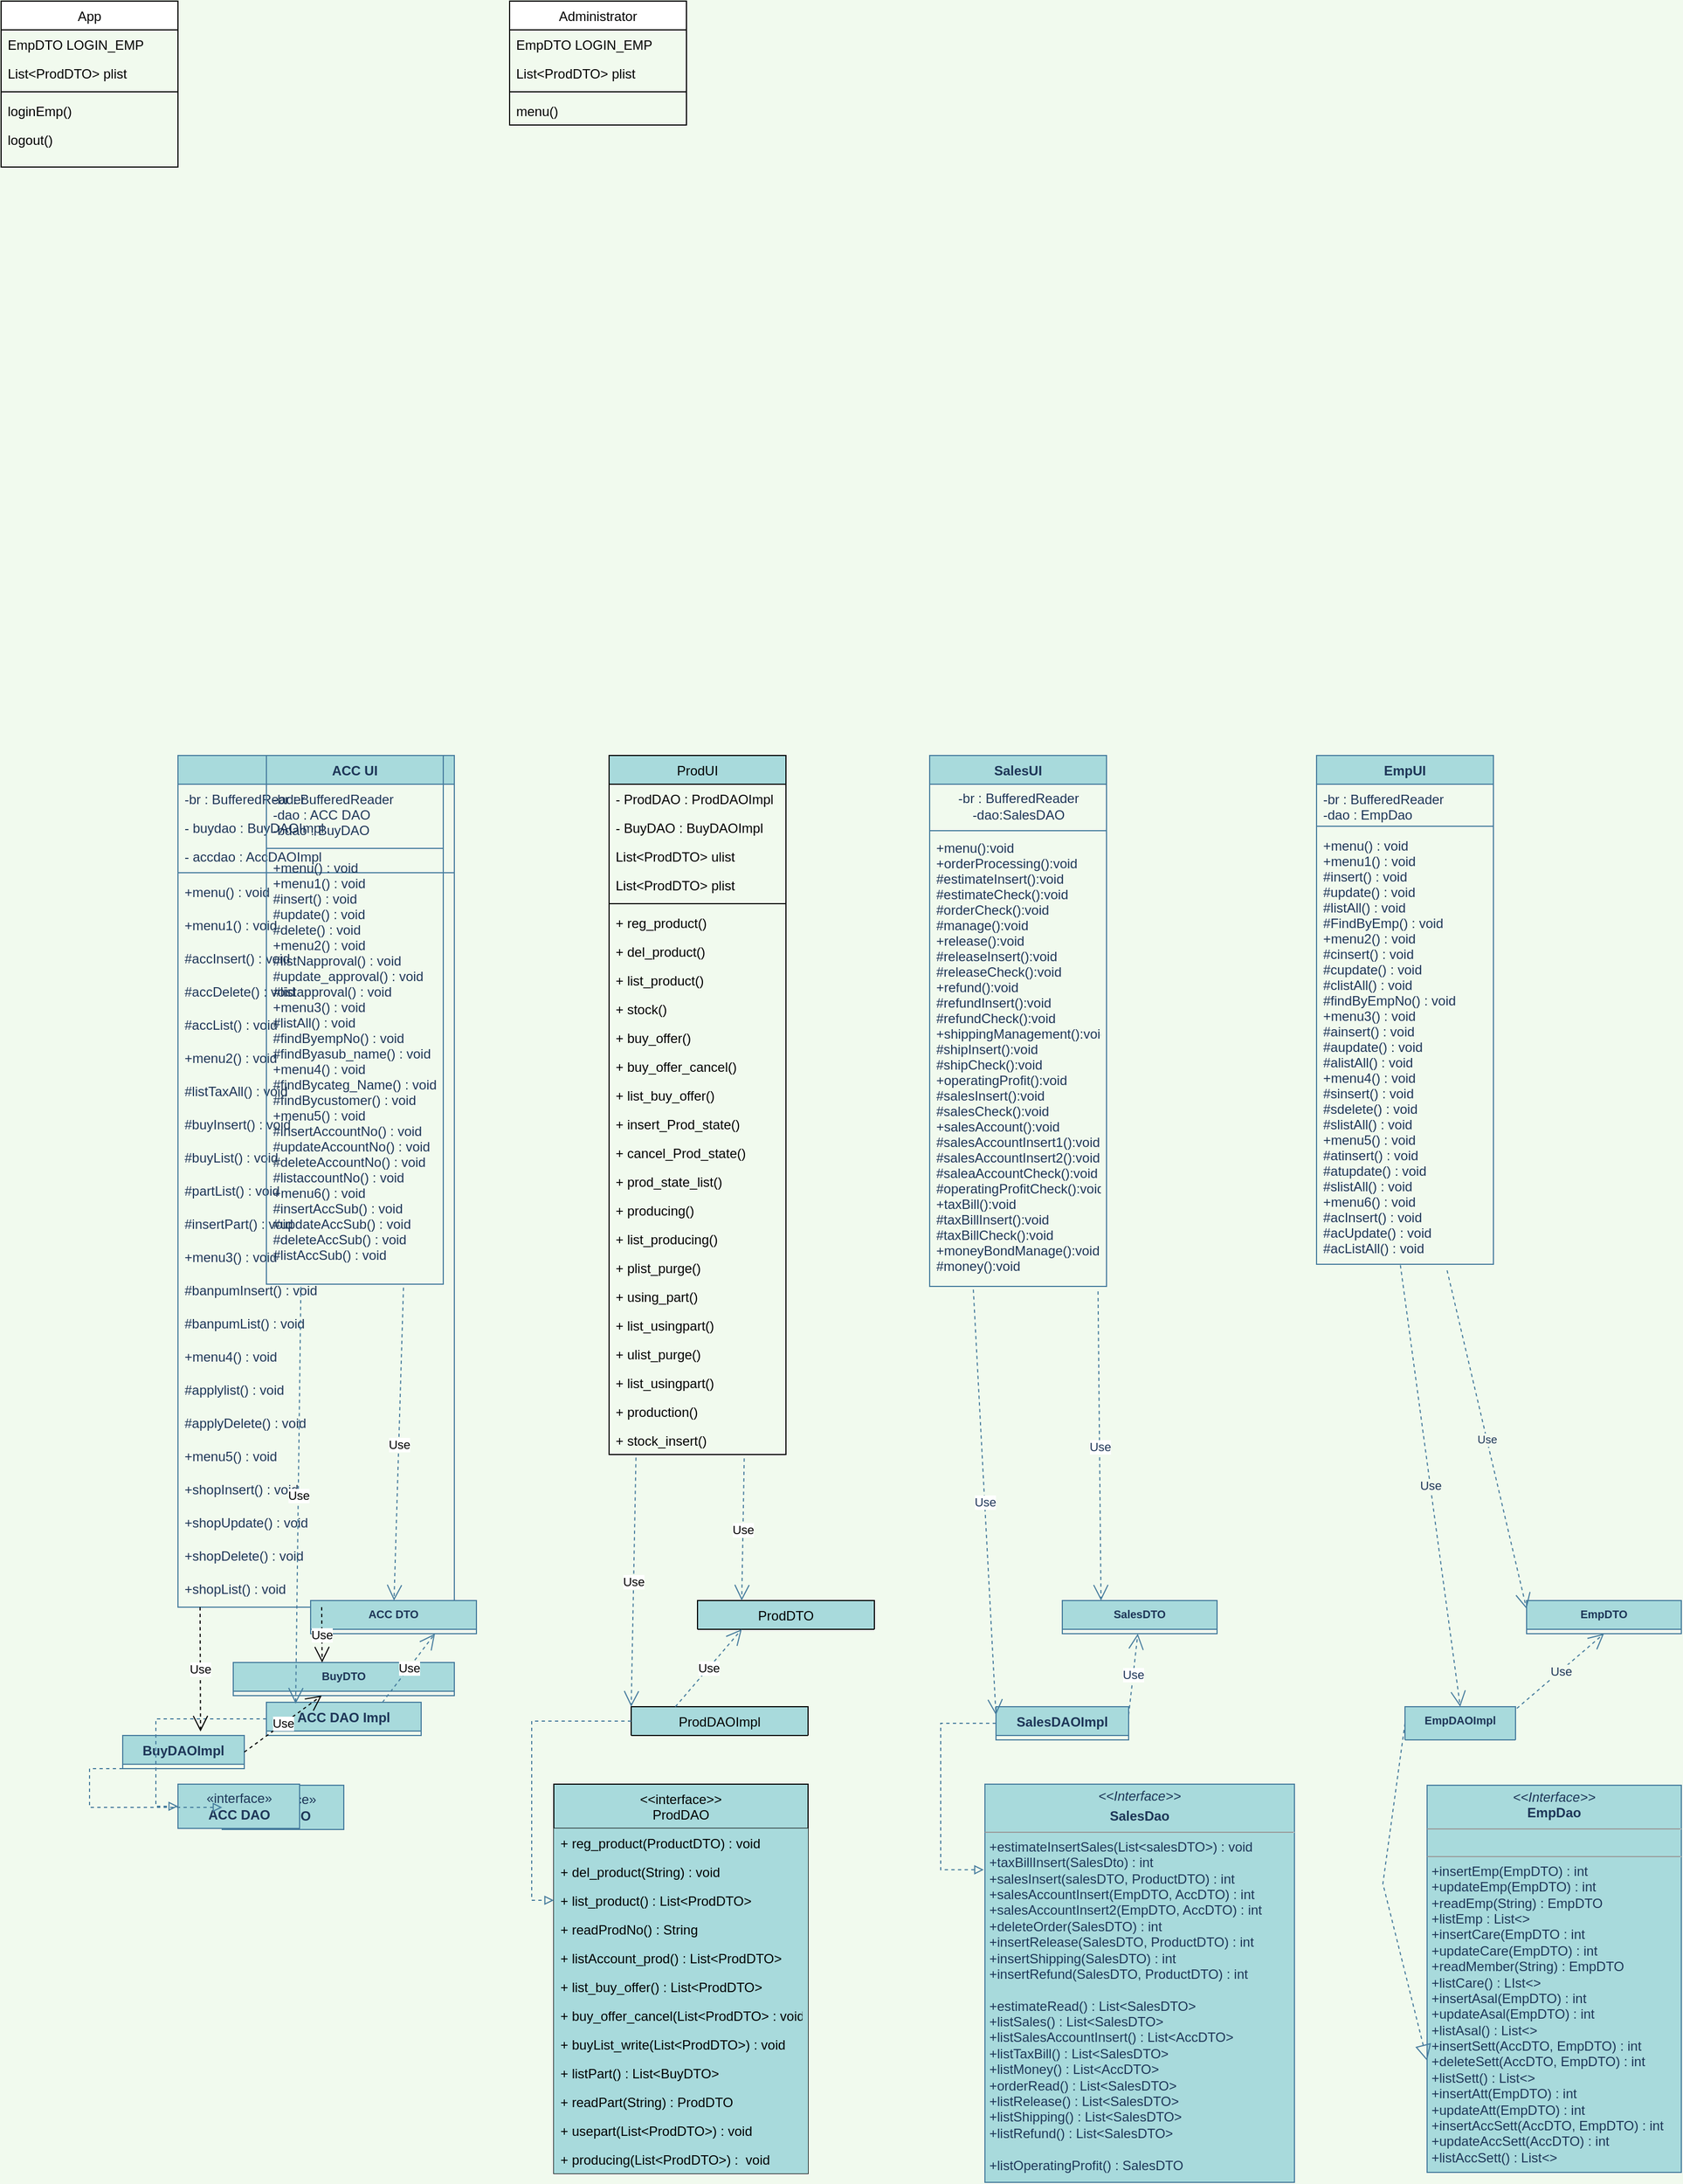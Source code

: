 <mxfile version="20.2.8" type="github" pages="2">
  <diagram id="R2lEEEUBdFMjLlhIrx00" name="Page-1">
    <mxGraphModel dx="4762" dy="1253" grid="1" gridSize="10" guides="1" tooltips="1" connect="1" arrows="1" fold="1" page="1" pageScale="1" pageWidth="2336" pageHeight="1654" background="#F1FAEE" math="0" shadow="0" extFonts="Permanent Marker^https://fonts.googleapis.com/css?family=Permanent+Marker">
      <root>
        <mxCell id="0" />
        <mxCell id="1" parent="0" />
        <mxCell id="LlD2N6Lq6FNutBNXST0i-5" value="EmpDTO" style="swimlane;fontStyle=1;align=center;verticalAlign=top;childLayout=stackLayout;horizontal=1;startSize=26;horizontalStack=0;resizeParent=1;resizeParentMax=0;resizeLast=0;collapsible=1;marginBottom=0;fontSize=10;fillColor=#A8DADC;strokeColor=#457B9D;fontColor=#1D3557;" parent="1" vertex="1" collapsed="1">
          <mxGeometry x="1350" y="1654" width="140" height="30" as="geometry">
            <mxRectangle x="2140" y="550" width="160" height="1140" as="alternateBounds" />
          </mxGeometry>
        </mxCell>
        <mxCell id="LlD2N6Lq6FNutBNXST0i-6" value="-empNo : String       &#xa;-pwd : String&#xa;-tel : String               &#xa;-email : String&#xa;-addr : String           &#xa;-edu : String&#xa;-account : String      &#xa;-hire_class : String&#xa;-depNo : String        &#xa;-dep : String&#xa;-rankNo : String       &#xa;-rank : String&#xa;-carNo : String        &#xa;-cDiv : String&#xa;-car_date : String     &#xa;-cNote : String&#xa;-asalNo : String        &#xa;-sal_date : String&#xa;-asal : int                  &#xa;-settleNo : String&#xa;-sal : int                    &#xa;-tax : int    &#xa;-bonus : int             &#xa;-pay : int&#xa;-pay_date : String   &#xa;-attNo : String&#xa;-aDiv : String           &#xa; -sTime : String&#xa;-eTime : String         &#xa;-aNote : String" style="text;strokeColor=none;fillColor=none;align=left;verticalAlign=top;spacingLeft=4;spacingRight=4;overflow=hidden;rotatable=0;points=[[0,0.5],[1,0.5]];portConstraint=eastwest;fontSize=10;fontColor=#1D3557;" parent="LlD2N6Lq6FNutBNXST0i-5" vertex="1">
          <mxGeometry y="26" width="160" height="374" as="geometry" />
        </mxCell>
        <mxCell id="LlD2N6Lq6FNutBNXST0i-7" value="" style="line;strokeWidth=1;fillColor=none;align=left;verticalAlign=middle;spacingTop=-1;spacingLeft=3;spacingRight=3;rotatable=0;labelPosition=right;points=[];portConstraint=eastwest;fontSize=10;labelBackgroundColor=#F1FAEE;strokeColor=#457B9D;fontColor=#1D3557;" parent="LlD2N6Lq6FNutBNXST0i-5" vertex="1">
          <mxGeometry y="400" width="160" height="8" as="geometry" />
        </mxCell>
        <mxCell id="LlD2N6Lq6FNutBNXST0i-8" value="+getEmpNo() : String          &#xa;+setEmpNo(String) : void &#xa;+getPwd() : String              &#xa;+setPwd(String) : void&#xa;+getTel() : String                &#xa;+setTel(String) : void&#xa;+getEmail() : String            &#xa;+setEmail(String) : void&#xa;+getAddr() : String              &#xa;+setAddr(String) : void&#xa;+getEdu() : String                &#xa;+setEdu(String) : void&#xa;+getAccount() : String         &#xa;+setAccount(String) : void&#xa;+getHire_class() : String    &#xa;+setHire_class(String) : void&#xa;+getDepNo() : String          &#xa;+setDepNo(String) : void&#xa;+getDep() : String               &#xa;+setDep(String) : void&#xa;+getRankNo() : String        &#xa;+setRankNo(String) : void&#xa;+getRank() : String            &#xa;+setRank(String) : void&#xa;+getCarNo() : String           &#xa;+setCarNo(String) : void&#xa;+getcDiv() : String              &#xa;+setcDiv(String) : void&#xa;+getCar_date() : String      &#xa;+setCar_date(String) : void&#xa;+getcNote() : String            &#xa;+setcNote(String) : void&#xa;+getAsalNo() : String          &#xa;+setAsalNo(String) : void&#xa;+getSal_date() : String       &#xa;+setSal_date(String) : void&#xa;+getAsal() : int                    &#xa;+setAsal(int) : void&#xa;+getSettleNo() : String       &#xa;+setSettleNo(String) : void&#xa;+getSal() : int                     &#xa;+setSal(int) : void&#xa;+getTax() : int                    &#xa;+setTax(int) : void&#xa;+getBonus() : int                &#xa;+setBonus(int) : void&#xa;+getPay() : int                   &#xa;+setPay(int) : void&#xa;+getPay_date() : String     &#xa;+setPay_date(String) : void    &#xa;+getAttNo() : String           &#xa;+setAttNo(String) : void&#xa;+getaDiv() : String            &#xa;+setaDiv(String) : void&#xa;+getsTime() : String           &#xa;+setsTime(String) : void&#xa;+geteTime() : String           &#xa;+seteTime(String) : void&#xa;+getaNote() : String            &#xa;+setaNote(String) : void" style="text;strokeColor=none;fillColor=none;align=left;verticalAlign=top;spacingLeft=4;spacingRight=4;overflow=hidden;rotatable=0;points=[[0,0.5],[1,0.5]];portConstraint=eastwest;fontSize=10;fontColor=#1D3557;" parent="LlD2N6Lq6FNutBNXST0i-5" vertex="1">
          <mxGeometry y="408" width="160" height="732" as="geometry" />
        </mxCell>
        <mxCell id="LlD2N6Lq6FNutBNXST0i-9" value="EmpDAOImpl" style="swimlane;fontStyle=1;align=center;verticalAlign=top;childLayout=stackLayout;horizontal=1;startSize=30;horizontalStack=0;resizeParent=1;resizeParentMax=0;resizeLast=0;collapsible=1;marginBottom=0;fontSize=10;fillColor=#A8DADC;strokeColor=#457B9D;fontColor=#1D3557;" parent="1" vertex="1" collapsed="1">
          <mxGeometry x="1240" y="1750" width="100" height="30" as="geometry">
            <mxRectangle x="1860" y="820" width="220" height="340" as="alternateBounds" />
          </mxGeometry>
        </mxCell>
        <mxCell id="LlD2N6Lq6FNutBNXST0i-10" value="-conn : connection" style="text;strokeColor=none;fillColor=none;align=left;verticalAlign=top;spacingLeft=4;spacingRight=4;overflow=hidden;rotatable=0;points=[[0,0.5],[1,0.5]];portConstraint=eastwest;fontSize=12;fontColor=#1D3557;" parent="LlD2N6Lq6FNutBNXST0i-9" vertex="1">
          <mxGeometry y="26" width="220" height="26" as="geometry" />
        </mxCell>
        <mxCell id="LlD2N6Lq6FNutBNXST0i-11" value="" style="line;strokeWidth=1;fillColor=none;align=left;verticalAlign=middle;spacingTop=-1;spacingLeft=3;spacingRight=3;rotatable=0;labelPosition=right;points=[];portConstraint=eastwest;fontSize=10;labelBackgroundColor=#F1FAEE;strokeColor=#457B9D;fontColor=#1D3557;" parent="LlD2N6Lq6FNutBNXST0i-9" vertex="1">
          <mxGeometry y="52" width="220" height="8" as="geometry" />
        </mxCell>
        <mxCell id="LlD2N6Lq6FNutBNXST0i-12" value="+insertEmp(EmpDTO) : int&#xa;+updateEmp(EmpDTO) : int&#xa;+readEmp(String) : EmpDTO&#xa;+listEmp : List&lt;&gt;&#xa;+insertCare(EmpDTO : int&#xa;+updateCare(EmpDTO) : int&#xa;+readMember(String) : EmpDTO&#xa;+listCare() : LIst&lt;&gt;&#xa;+insertAsal(EmpDTO) : int&#xa;+updateAsal(EmpDTO) : int&#xa;+listAsal() : List&lt;&gt;&#xa;+insertSett(AccDTO, EmpDTO) : int&#xa;+deleteSett(AccDTO, EmpDTO) : int&#xa;+listSett() : List&lt;&gt;&#xa;+insertAtt(EmpDTO) : int&#xa;+updateAtt(EmpDTO) : int&#xa;+insertAccSett(AccDTO, EmpDTO) : int&#xa;+updateAccSett(AccDTO) : int&#xa;+listAccSett() : List&lt;&gt;" style="text;strokeColor=none;fillColor=none;align=left;verticalAlign=top;spacingLeft=4;spacingRight=4;overflow=hidden;rotatable=0;points=[[0,0.5],[1,0.5]];portConstraint=eastwest;fontSize=12;fontColor=#1D3557;" parent="LlD2N6Lq6FNutBNXST0i-9" vertex="1">
          <mxGeometry y="60" width="220" height="280" as="geometry" />
        </mxCell>
        <mxCell id="LlD2N6Lq6FNutBNXST0i-13" value="EmpUI" style="swimlane;fontStyle=1;align=center;verticalAlign=top;childLayout=stackLayout;horizontal=1;startSize=26;horizontalStack=0;resizeParent=1;resizeParentMax=0;resizeLast=0;collapsible=1;marginBottom=0;fontSize=12;fillColor=#A8DADC;strokeColor=#457B9D;fontColor=#1D3557;" parent="1" vertex="1">
          <mxGeometry x="1160" y="890" width="160" height="460" as="geometry">
            <mxRectangle x="1870" y="150" width="80" height="30" as="alternateBounds" />
          </mxGeometry>
        </mxCell>
        <mxCell id="LlD2N6Lq6FNutBNXST0i-14" value="-br : BufferedReader &#xa;-dao : EmpDao" style="text;strokeColor=none;fillColor=none;align=left;verticalAlign=top;spacingLeft=4;spacingRight=4;overflow=hidden;rotatable=0;points=[[0,0.5],[1,0.5]];portConstraint=eastwest;fontSize=12;fontColor=#1D3557;" parent="LlD2N6Lq6FNutBNXST0i-13" vertex="1">
          <mxGeometry y="26" width="160" height="34" as="geometry" />
        </mxCell>
        <mxCell id="LlD2N6Lq6FNutBNXST0i-15" value="" style="line;strokeWidth=1;fillColor=none;align=left;verticalAlign=middle;spacingTop=-1;spacingLeft=3;spacingRight=3;rotatable=0;labelPosition=right;points=[];portConstraint=eastwest;fontSize=12;labelBackgroundColor=#F1FAEE;strokeColor=#457B9D;fontColor=#1D3557;" parent="LlD2N6Lq6FNutBNXST0i-13" vertex="1">
          <mxGeometry y="60" width="160" height="8" as="geometry" />
        </mxCell>
        <mxCell id="LlD2N6Lq6FNutBNXST0i-16" value="+menu() : void&#xa;+menu1() : void&#xa;#insert() : void&#xa;#update() : void&#xa;#listAll() : void&#xa;#FindByEmp() : void&#xa;+menu2() : void&#xa;#cinsert() : void&#xa;#cupdate() : void&#xa;#clistAll() : void&#xa;#findByEmpNo() : void&#xa;+menu3() : void&#xa;#ainsert() : void&#xa;#aupdate() : void&#xa;#alistAll() : void&#xa;+menu4() : void&#xa;#sinsert() : void&#xa;#sdelete() : void&#xa;#slistAll() : void&#xa;+menu5() : void&#xa;#atinsert() : void&#xa;#atupdate() : void&#xa;#slistAll() : void&#xa;+menu6() : void&#xa;#acInsert() : void&#xa;#acUpdate() : void&#xa;#acListAll() : void" style="text;strokeColor=none;fillColor=none;align=left;verticalAlign=top;spacingLeft=4;spacingRight=4;overflow=hidden;rotatable=0;points=[[0,0.5],[1,0.5]];portConstraint=eastwest;fontSize=12;fontColor=#1D3557;" parent="LlD2N6Lq6FNutBNXST0i-13" vertex="1">
          <mxGeometry y="68" width="160" height="392" as="geometry" />
        </mxCell>
        <mxCell id="LlD2N6Lq6FNutBNXST0i-18" value="&lt;p style=&quot;margin:0px;margin-top:4px;text-align:center;&quot;&gt;&lt;i&gt;&amp;lt;&amp;lt;Interface&amp;gt;&amp;gt;&lt;/i&gt;&lt;br&gt;&lt;b&gt;EmpDao&lt;/b&gt;&lt;/p&gt;&lt;hr size=&quot;1&quot;&gt;&lt;p style=&quot;margin: 0px 0px 0px 4px; font-size: 10px;&quot;&gt;&lt;br&gt;&lt;/p&gt;&lt;hr size=&quot;1&quot;&gt;&lt;p style=&quot;margin:0px;margin-left:4px;&quot;&gt;+insertEmp(EmpDTO) : int&lt;br style=&quot;padding: 0px; margin: 0px;&quot;&gt;+updateEmp(EmpDTO) : int&lt;br style=&quot;padding: 0px; margin: 0px;&quot;&gt;+readEmp(String) : EmpDTO&lt;br style=&quot;padding: 0px; margin: 0px;&quot;&gt;+listEmp : List&amp;lt;&amp;gt;&lt;br style=&quot;padding: 0px; margin: 0px;&quot;&gt;+insertCare(EmpDTO : int&lt;br style=&quot;padding: 0px; margin: 0px;&quot;&gt;+updateCare(EmpDTO) : int&lt;br style=&quot;padding: 0px; margin: 0px;&quot;&gt;+readMember(String) : EmpDTO&lt;br style=&quot;padding: 0px; margin: 0px;&quot;&gt;+listCare() : LIst&amp;lt;&amp;gt;&lt;br style=&quot;padding: 0px; margin: 0px;&quot;&gt;+insertAsal(EmpDTO) : int&lt;br style=&quot;padding: 0px; margin: 0px;&quot;&gt;+updateAsal(EmpDTO) : int&lt;br style=&quot;padding: 0px; margin: 0px;&quot;&gt;+listAsal() : List&amp;lt;&amp;gt;&lt;br style=&quot;padding: 0px; margin: 0px;&quot;&gt;+insertSett(AccDTO, EmpDTO) : int&lt;br style=&quot;padding: 0px; margin: 0px;&quot;&gt;+deleteSett(AccDTO, EmpDTO) : int&lt;br style=&quot;padding: 0px; margin: 0px;&quot;&gt;+listSett() : List&amp;lt;&amp;gt;&lt;br style=&quot;padding: 0px; margin: 0px;&quot;&gt;+insertAtt(EmpDTO) : int&lt;br style=&quot;padding: 0px; margin: 0px;&quot;&gt;+updateAtt(EmpDTO) : int&lt;br style=&quot;padding: 0px; margin: 0px;&quot;&gt;+insertAccSett(AccDTO, EmpDTO) : int&lt;br style=&quot;padding: 0px; margin: 0px;&quot;&gt;+updateAccSett(AccDTO) : int&lt;br style=&quot;padding: 0px; margin: 0px;&quot;&gt;+listAccSett() : List&amp;lt;&amp;gt;&lt;/p&gt;&lt;div style=&quot;padding: 0px; margin: 0px;&quot;&gt;&lt;br style=&quot;padding: 0px; margin: 0px;&quot;&gt;&lt;/div&gt;" style="verticalAlign=top;align=left;overflow=fill;fontSize=12;fontFamily=Helvetica;html=1;fillColor=#A8DADC;strokeColor=#457B9D;fontColor=#1D3557;" parent="1" vertex="1">
          <mxGeometry x="1260" y="1821" width="230" height="350" as="geometry" />
        </mxCell>
        <mxCell id="LlD2N6Lq6FNutBNXST0i-19" value="" style="endArrow=block;dashed=1;endFill=0;endSize=12;html=1;rounded=0;fontSize=10;exitX=0;exitY=0.5;exitDx=0;exitDy=0;labelBackgroundColor=#F1FAEE;strokeColor=#457B9D;fontColor=#1D3557;" parent="1" source="LlD2N6Lq6FNutBNXST0i-9" edge="1">
          <mxGeometry width="160" relative="1" as="geometry">
            <mxPoint x="1396.3" y="482" as="sourcePoint" />
            <mxPoint x="1260" y="2070" as="targetPoint" />
            <Array as="points">
              <mxPoint x="1220" y="1910" />
            </Array>
          </mxGeometry>
        </mxCell>
        <mxCell id="LlD2N6Lq6FNutBNXST0i-21" value="Use" style="endArrow=open;endSize=12;dashed=1;html=1;rounded=0;fontSize=10;entryX=0;entryY=0.25;entryDx=0;entryDy=0;labelBackgroundColor=#F1FAEE;strokeColor=#457B9D;fontColor=#1D3557;exitX=0.738;exitY=1.014;exitDx=0;exitDy=0;exitPerimeter=0;" parent="1" source="LlD2N6Lq6FNutBNXST0i-16" target="LlD2N6Lq6FNutBNXST0i-5" edge="1">
          <mxGeometry width="160" relative="1" as="geometry">
            <mxPoint x="1230" y="1330" as="sourcePoint" />
            <mxPoint x="1732.66" y="1000.21" as="targetPoint" />
          </mxGeometry>
        </mxCell>
        <mxCell id="yPC-osZncgzYf9NU8Rpq-1" value="Use" style="endArrow=open;endSize=12;dashed=1;html=1;rounded=0;exitX=1.012;exitY=0.051;exitDx=0;exitDy=0;exitPerimeter=0;labelBackgroundColor=#F1FAEE;strokeColor=#457B9D;fontColor=#1D3557;entryX=0.5;entryY=1;entryDx=0;entryDy=0;" parent="1" source="LlD2N6Lq6FNutBNXST0i-9" target="LlD2N6Lq6FNutBNXST0i-5" edge="1">
          <mxGeometry width="160" relative="1" as="geometry">
            <mxPoint x="1486.3" y="580" as="sourcePoint" />
            <mxPoint x="1789.998" y="790" as="targetPoint" />
          </mxGeometry>
        </mxCell>
        <mxCell id="yPC-osZncgzYf9NU8Rpq-2" value="Use" style="endArrow=open;endSize=12;dashed=1;html=1;rounded=0;entryX=0.5;entryY=0;entryDx=0;entryDy=0;exitX=0.474;exitY=1.002;exitDx=0;exitDy=0;exitPerimeter=0;labelBackgroundColor=#F1FAEE;strokeColor=#457B9D;fontColor=#1D3557;" parent="1" source="LlD2N6Lq6FNutBNXST0i-16" target="LlD2N6Lq6FNutBNXST0i-9" edge="1">
          <mxGeometry width="160" relative="1" as="geometry">
            <mxPoint x="1426.3" y="1000" as="sourcePoint" />
            <mxPoint x="1586.3" y="1000" as="targetPoint" />
          </mxGeometry>
        </mxCell>
        <mxCell id="nXDKSg3uLK1_ugnHNtTV-3" value="BuyDTO" style="swimlane;fontStyle=1;align=center;verticalAlign=top;childLayout=stackLayout;horizontal=1;startSize=26;horizontalStack=0;resizeParent=1;resizeParentMax=0;resizeLast=0;collapsible=1;marginBottom=0;fontSize=10;fillColor=#A8DADC;strokeColor=#457B9D;fontColor=#1D3557;" parent="1" vertex="1" collapsed="1">
          <mxGeometry x="180" y="1710" width="200" height="30" as="geometry">
            <mxRectangle x="710" y="1120" width="160" height="1550" as="alternateBounds" />
          </mxGeometry>
        </mxCell>
        <mxCell id="nXDKSg3uLK1_ugnHNtTV-4" value="-buy_No: String       &#xa;-stateNo: int&#xa;-buy_Date: String      &#xa;-buy_qty : int&#xa;-buy_price: int&#xa;-accountSubNo: String&#xa;-empNo : String&#xa;-ban_No : String&#xa;-ban_Date : String&#xa;-ban_qty : int&#xa;-ban_Finish : String&#xa;-ban_Memo : String&#xa;-shop_No : String&#xa;-shop_Num : String&#xa;-shop_Name : String&#xa;-shop_Boss : String&#xa;-shop_Tel : String&#xa;-shop_Post : String&#xa;-shop_addr : String&#xa;-shop_Reg : String&#xa;-partNo : String&#xa;-part_name : String&#xa;-part_price : int&#xa;-part_stock : int&#xa;-btb_No : String&#xa;-btb_con : String&#xa;-btb_total : int&#xa;-btb_misu : int&#xa;-btb_tax : int&#xa;-partOfferNo : int&#xa;-qty : int&#xa;-offer_date : String&#xa;" style="text;strokeColor=none;fillColor=none;align=left;verticalAlign=top;spacingLeft=4;spacingRight=4;overflow=hidden;rotatable=0;points=[[0,0.5],[1,0.5]];portConstraint=eastwest;fontSize=10;fontColor=#1D3557;" parent="nXDKSg3uLK1_ugnHNtTV-3" vertex="1">
          <mxGeometry y="26" width="160" height="394" as="geometry" />
        </mxCell>
        <mxCell id="nXDKSg3uLK1_ugnHNtTV-5" value="" style="line;strokeWidth=1;fillColor=none;align=left;verticalAlign=middle;spacingTop=-1;spacingLeft=3;spacingRight=3;rotatable=0;labelPosition=right;points=[];portConstraint=eastwest;fontSize=10;labelBackgroundColor=#F1FAEE;strokeColor=#457B9D;fontColor=#1D3557;" parent="nXDKSg3uLK1_ugnHNtTV-3" vertex="1">
          <mxGeometry y="420" width="160" height="8" as="geometry" />
        </mxCell>
        <mxCell id="nXDKSg3uLK1_ugnHNtTV-6" value="+getBtb_No() : String          &#xa;+setBtb_No(String) : void &#xa;&#xa;+getBtb_con() : String              &#xa;+setBtb_con(String) : void&#xa;&#xa;+getBtb_total() : int&#xa;+setBtb_total(int) : void&#xa;&#xa;+getBtb_misu() : int&#xa;+setBtb_misu(int) : void&#xa;&#xa;+getPartOfferNo() : int              &#xa;+setPartOfferNo(int) : void&#xa;&#xa;+getQty() : int&#xa;+setQty(int) : void&#xa;&#xa;+getOffer_date() : String         &#xa;+setOffer_date(String) : void&#xa;&#xa;+getBuy_No() : String    &#xa;+setBuy_No(String) : void&#xa;&#xa;+getStateNo() : int&#xa;+setStateNo(int) : void&#xa;&#xa;+getBuy_Date() : String               &#xa;+setBuy_Date(String) : void&#xa;&#xa;+getBuy_qty() : int&#xa;+setBuy_qty(int) : void&#xa;&#xa;+getBuy_price() : int&#xa;+setBuy_price(int) : void&#xa;&#xa;+getBan_No() : String           &#xa;+setBan_No(String) : void&#xa;&#xa;+getBan_Date() : String              &#xa;+setBan_Date(String) : void&#xa;&#xa;+getBan_qty() : int&#xa;+setBan_qty(int) : void&#xa;&#xa;+getBan_Finish() : String            &#xa;+setBan_Finish(String) : void&#xa;&#xa;+getBan_Memo() : String          &#xa;+setBan_Memo(String) : void&#xa;&#xa;+getShop_No() : String       &#xa;+setShop_No(String) : void&#xa;&#xa;+getShop_Num() : String&#xa;+setShop_Num(String) : void&#xa;&#xa;+getShop_Name() : String       &#xa;+setShop_Name(String) : void&#xa;&#xa;+getShop_Boss() : String&#xa;+setShop_Boss(String) : void&#xa;&#xa;+getShop_Tel() : String&#xa;+setShop_Tel(String) : void&#xa;&#xa;+getShop_Post() : String&#xa;+setShop_Post(String) : void&#xa;&#xa;+getShop_addr() : String&#xa;+setShop_addr(String) : void&#xa;&#xa;+getShop_Reg() : String     &#xa;+setShop_Reg(String) : void&#xa;    &#xa;+getPartNo() : String           &#xa;+setPartNo(String) : void&#xa;&#xa;+getPart_name() : String            &#xa;+setPart_name(String) : void&#xa;&#xa;+getPart_price() : int&#xa;+setPart_price(int) : void&#xa;&#xa;+getPart_stock() : int&#xa;+setPart_stock(int) : void&#xa;&#xa;+getEmpNo() : String            &#xa;+setEmpNo(String) : void&#xa;&#xa;+getBtb_tax() : int&#xa;+setBtb_tax(int) : void" style="text;strokeColor=none;fillColor=none;align=left;verticalAlign=top;spacingLeft=4;spacingRight=4;overflow=hidden;rotatable=0;points=[[0,0.5],[1,0.5]];portConstraint=eastwest;fontSize=10;fontColor=#1D3557;" parent="nXDKSg3uLK1_ugnHNtTV-3" vertex="1">
          <mxGeometry y="428" width="160" height="1122" as="geometry" />
        </mxCell>
        <mxCell id="nXDKSg3uLK1_ugnHNtTV-16" value="BuyDAOImpl" style="swimlane;fontStyle=1;align=center;verticalAlign=top;childLayout=stackLayout;horizontal=1;startSize=26;horizontalStack=0;resizeParent=1;resizeParentMax=0;resizeLast=0;collapsible=1;marginBottom=0;fillColor=#A8DADC;strokeColor=#457B9D;fontColor=#1D3557;" parent="1" vertex="1" collapsed="1">
          <mxGeometry x="80" y="1776" width="110" height="30" as="geometry">
            <mxRectangle x="-770" y="1940" width="250" height="570" as="alternateBounds" />
          </mxGeometry>
        </mxCell>
        <mxCell id="nXDKSg3uLK1_ugnHNtTV-17" value="- buydao : BuyDAOImpl" style="text;strokeColor=none;fillColor=none;align=left;verticalAlign=top;spacingLeft=4;spacingRight=4;overflow=hidden;rotatable=0;points=[[0,0.5],[1,0.5]];portConstraint=eastwest;fontColor=#1D3557;" parent="nXDKSg3uLK1_ugnHNtTV-16" vertex="1">
          <mxGeometry y="26" width="250" height="26" as="geometry" />
        </mxCell>
        <mxCell id="nXDKSg3uLK1_ugnHNtTV-18" value="" style="line;strokeWidth=1;fillColor=none;align=left;verticalAlign=middle;spacingTop=-1;spacingLeft=3;spacingRight=3;rotatable=0;labelPosition=right;points=[];portConstraint=eastwest;labelBackgroundColor=#F1FAEE;strokeColor=#457B9D;fontColor=#1D3557;" parent="nXDKSg3uLK1_ugnHNtTV-16" vertex="1">
          <mxGeometry y="52" width="250" height="8" as="geometry" />
        </mxCell>
        <mxCell id="nXDKSg3uLK1_ugnHNtTV-23" value="-BuyDAOImpl()" style="text;strokeColor=none;fillColor=none;align=left;verticalAlign=top;spacingLeft=4;spacingRight=4;overflow=hidden;rotatable=0;points=[[0,0.5],[1,0.5]];portConstraint=eastwest;fontColor=#1D3557;" parent="nXDKSg3uLK1_ugnHNtTV-16" vertex="1">
          <mxGeometry y="60" width="250" height="30" as="geometry" />
        </mxCell>
        <mxCell id="nXDKSg3uLK1_ugnHNtTV-29" value="+insertShop (buydto) : int" style="text;strokeColor=none;fillColor=none;align=left;verticalAlign=top;spacingLeft=4;spacingRight=4;overflow=hidden;rotatable=0;points=[[0,0.5],[1,0.5]];portConstraint=eastwest;fontColor=#1D3557;" parent="nXDKSg3uLK1_ugnHNtTV-16" vertex="1">
          <mxGeometry y="90" width="250" height="30" as="geometry" />
        </mxCell>
        <mxCell id="nXDKSg3uLK1_ugnHNtTV-28" value="+updateShop (buydto) : int" style="text;strokeColor=none;fillColor=none;align=left;verticalAlign=top;spacingLeft=4;spacingRight=4;overflow=hidden;rotatable=0;points=[[0,0.5],[1,0.5]];portConstraint=eastwest;fontColor=#1D3557;" parent="nXDKSg3uLK1_ugnHNtTV-16" vertex="1">
          <mxGeometry y="120" width="250" height="30" as="geometry" />
        </mxCell>
        <mxCell id="nXDKSg3uLK1_ugnHNtTV-27" value="+deleteShop (buydto) : int" style="text;strokeColor=none;fillColor=none;align=left;verticalAlign=top;spacingLeft=4;spacingRight=4;overflow=hidden;rotatable=0;points=[[0,0.5],[1,0.5]];portConstraint=eastwest;fontColor=#1D3557;" parent="nXDKSg3uLK1_ugnHNtTV-16" vertex="1">
          <mxGeometry y="150" width="250" height="30" as="geometry" />
        </mxCell>
        <mxCell id="nXDKSg3uLK1_ugnHNtTV-26" value="+listShop () : List&lt;BuyDTO&gt;" style="text;strokeColor=none;fillColor=none;align=left;verticalAlign=top;spacingLeft=4;spacingRight=4;overflow=hidden;rotatable=0;points=[[0,0.5],[1,0.5]];portConstraint=eastwest;fontColor=#1D3557;" parent="nXDKSg3uLK1_ugnHNtTV-16" vertex="1">
          <mxGeometry y="180" width="250" height="30" as="geometry" />
        </mxCell>
        <mxCell id="nXDKSg3uLK1_ugnHNtTV-25" value="+insertBuy (buydto) : int" style="text;strokeColor=none;fillColor=none;align=left;verticalAlign=top;spacingLeft=4;spacingRight=4;overflow=hidden;rotatable=0;points=[[0,0.5],[1,0.5]];portConstraint=eastwest;fontColor=#1D3557;" parent="nXDKSg3uLK1_ugnHNtTV-16" vertex="1">
          <mxGeometry y="210" width="250" height="30" as="geometry" />
        </mxCell>
        <mxCell id="nXDKSg3uLK1_ugnHNtTV-24" value="+listBuy() : List&lt;BuyDTO&gt;" style="text;strokeColor=none;fillColor=none;align=left;verticalAlign=top;spacingLeft=4;spacingRight=4;overflow=hidden;rotatable=0;points=[[0,0.5],[1,0.5]];portConstraint=eastwest;fontColor=#1D3557;" parent="nXDKSg3uLK1_ugnHNtTV-16" vertex="1">
          <mxGeometry y="240" width="250" height="30" as="geometry" />
        </mxCell>
        <mxCell id="nXDKSg3uLK1_ugnHNtTV-30" value="+partlistAll(String partNo) : List&lt;BuyDTO&gt;" style="text;strokeColor=none;fillColor=none;align=left;verticalAlign=top;spacingLeft=4;spacingRight=4;overflow=hidden;rotatable=0;points=[[0,0.5],[1,0.5]];portConstraint=eastwest;fontColor=#1D3557;" parent="nXDKSg3uLK1_ugnHNtTV-16" vertex="1">
          <mxGeometry y="270" width="250" height="30" as="geometry" />
        </mxCell>
        <mxCell id="nXDKSg3uLK1_ugnHNtTV-36" value="+insertPart(buydto) : int" style="text;strokeColor=none;fillColor=none;align=left;verticalAlign=top;spacingLeft=4;spacingRight=4;overflow=hidden;rotatable=0;points=[[0,0.5],[1,0.5]];portConstraint=eastwest;fontColor=#1D3557;" parent="nXDKSg3uLK1_ugnHNtTV-16" vertex="1">
          <mxGeometry y="300" width="250" height="30" as="geometry" />
        </mxCell>
        <mxCell id="nXDKSg3uLK1_ugnHNtTV-35" value="+searchBuyState(buydto) : int" style="text;strokeColor=none;fillColor=none;align=left;verticalAlign=top;spacingLeft=4;spacingRight=4;overflow=hidden;rotatable=0;points=[[0,0.5],[1,0.5]];portConstraint=eastwest;fontColor=#1D3557;" parent="nXDKSg3uLK1_ugnHNtTV-16" vertex="1">
          <mxGeometry y="330" width="250" height="30" as="geometry" />
        </mxCell>
        <mxCell id="nXDKSg3uLK1_ugnHNtTV-34" value="+insertAccBuy(accdto, empdto) : int" style="text;strokeColor=none;fillColor=none;align=left;verticalAlign=top;spacingLeft=4;spacingRight=4;overflow=hidden;rotatable=0;points=[[0,0.5],[1,0.5]];portConstraint=eastwest;fontColor=#1D3557;" parent="nXDKSg3uLK1_ugnHNtTV-16" vertex="1">
          <mxGeometry y="360" width="250" height="30" as="geometry" />
        </mxCell>
        <mxCell id="nXDKSg3uLK1_ugnHNtTV-33" value="+deleteAccBuy(accdto) : int" style="text;strokeColor=none;fillColor=none;align=left;verticalAlign=top;spacingLeft=4;spacingRight=4;overflow=hidden;rotatable=0;points=[[0,0.5],[1,0.5]];portConstraint=eastwest;fontColor=#1D3557;" parent="nXDKSg3uLK1_ugnHNtTV-16" vertex="1">
          <mxGeometry y="390" width="250" height="30" as="geometry" />
        </mxCell>
        <mxCell id="nXDKSg3uLK1_ugnHNtTV-32" value="+listAccBuy() : List&lt;AccDTO&gt;" style="text;strokeColor=none;fillColor=none;align=left;verticalAlign=top;spacingLeft=4;spacingRight=4;overflow=hidden;rotatable=0;points=[[0,0.5],[1,0.5]];portConstraint=eastwest;fontColor=#1D3557;" parent="nXDKSg3uLK1_ugnHNtTV-16" vertex="1">
          <mxGeometry y="420" width="250" height="30" as="geometry" />
        </mxCell>
        <mxCell id="nXDKSg3uLK1_ugnHNtTV-31" value="+insertBanpum(buydto) : int" style="text;strokeColor=none;fillColor=none;align=left;verticalAlign=top;spacingLeft=4;spacingRight=4;overflow=hidden;rotatable=0;points=[[0,0.5],[1,0.5]];portConstraint=eastwest;fontColor=#1D3557;" parent="nXDKSg3uLK1_ugnHNtTV-16" vertex="1">
          <mxGeometry y="450" width="250" height="30" as="geometry" />
        </mxCell>
        <mxCell id="nXDKSg3uLK1_ugnHNtTV-37" value="+applyList() : List&lt;BuyDTO&gt;" style="text;strokeColor=none;fillColor=none;align=left;verticalAlign=top;spacingLeft=4;spacingRight=4;overflow=hidden;rotatable=0;points=[[0,0.5],[1,0.5]];portConstraint=eastwest;fontColor=#1D3557;" parent="nXDKSg3uLK1_ugnHNtTV-16" vertex="1">
          <mxGeometry y="480" width="250" height="30" as="geometry" />
        </mxCell>
        <mxCell id="nXDKSg3uLK1_ugnHNtTV-38" value="+deleteApply(buydto) : int" style="text;strokeColor=none;fillColor=none;align=left;verticalAlign=top;spacingLeft=4;spacingRight=4;overflow=hidden;rotatable=0;points=[[0,0.5],[1,0.5]];portConstraint=eastwest;fontColor=#1D3557;" parent="nXDKSg3uLK1_ugnHNtTV-16" vertex="1">
          <mxGeometry y="510" width="250" height="30" as="geometry" />
        </mxCell>
        <mxCell id="nXDKSg3uLK1_ugnHNtTV-22" value="+listBuyTaxBill()(buydto) : List&lt;BuyDTO&gt;" style="text;strokeColor=none;fillColor=none;align=left;verticalAlign=top;spacingLeft=4;spacingRight=4;overflow=hidden;rotatable=0;points=[[0,0.5],[1,0.5]];portConstraint=eastwest;fontColor=#1D3557;" parent="nXDKSg3uLK1_ugnHNtTV-16" vertex="1">
          <mxGeometry y="540" width="250" height="30" as="geometry" />
        </mxCell>
        <mxCell id="nXDKSg3uLK1_ugnHNtTV-39" value="BuyUI" style="swimlane;fontStyle=1;align=center;verticalAlign=top;childLayout=stackLayout;horizontal=1;startSize=26;horizontalStack=0;resizeParent=1;resizeParentMax=0;resizeLast=0;collapsible=1;marginBottom=0;fillColor=#A8DADC;strokeColor=#457B9D;fontColor=#1D3557;" parent="1" vertex="1">
          <mxGeometry x="130" y="890" width="250" height="770" as="geometry" />
        </mxCell>
        <mxCell id="nXDKSg3uLK1_ugnHNtTV-40" value="-br : BufferedReader" style="text;strokeColor=none;fillColor=none;align=left;verticalAlign=top;spacingLeft=4;spacingRight=4;overflow=hidden;rotatable=0;points=[[0,0.5],[1,0.5]];portConstraint=eastwest;fontColor=#1D3557;" parent="nXDKSg3uLK1_ugnHNtTV-39" vertex="1">
          <mxGeometry y="26" width="250" height="26" as="geometry" />
        </mxCell>
        <mxCell id="nXDKSg3uLK1_ugnHNtTV-64" value="- buydao : BuyDAOImpl" style="text;strokeColor=none;fillColor=none;align=left;verticalAlign=top;spacingLeft=4;spacingRight=4;overflow=hidden;rotatable=0;points=[[0,0.5],[1,0.5]];portConstraint=eastwest;fontColor=#1D3557;" parent="nXDKSg3uLK1_ugnHNtTV-39" vertex="1">
          <mxGeometry y="52" width="250" height="26" as="geometry" />
        </mxCell>
        <mxCell id="nXDKSg3uLK1_ugnHNtTV-65" value="- accdao : AccDAOImpl" style="text;strokeColor=none;fillColor=none;align=left;verticalAlign=top;spacingLeft=4;spacingRight=4;overflow=hidden;rotatable=0;points=[[0,0.5],[1,0.5]];portConstraint=eastwest;fontColor=#1D3557;" parent="nXDKSg3uLK1_ugnHNtTV-39" vertex="1">
          <mxGeometry y="78" width="250" height="24" as="geometry" />
        </mxCell>
        <mxCell id="nXDKSg3uLK1_ugnHNtTV-41" value="" style="line;strokeWidth=1;fillColor=none;align=left;verticalAlign=middle;spacingTop=-1;spacingLeft=3;spacingRight=3;rotatable=0;labelPosition=right;points=[];portConstraint=eastwest;labelBackgroundColor=#F1FAEE;strokeColor=#457B9D;fontColor=#1D3557;" parent="nXDKSg3uLK1_ugnHNtTV-39" vertex="1">
          <mxGeometry y="102" width="250" height="8" as="geometry" />
        </mxCell>
        <mxCell id="nXDKSg3uLK1_ugnHNtTV-42" value="+menu() : void" style="text;strokeColor=none;fillColor=none;align=left;verticalAlign=top;spacingLeft=4;spacingRight=4;overflow=hidden;rotatable=0;points=[[0,0.5],[1,0.5]];portConstraint=eastwest;fontColor=#1D3557;" parent="nXDKSg3uLK1_ugnHNtTV-39" vertex="1">
          <mxGeometry y="110" width="250" height="30" as="geometry" />
        </mxCell>
        <mxCell id="nXDKSg3uLK1_ugnHNtTV-43" value="+menu1() : void" style="text;strokeColor=none;fillColor=none;align=left;verticalAlign=top;spacingLeft=4;spacingRight=4;overflow=hidden;rotatable=0;points=[[0,0.5],[1,0.5]];portConstraint=eastwest;fontColor=#1D3557;" parent="nXDKSg3uLK1_ugnHNtTV-39" vertex="1">
          <mxGeometry y="140" width="250" height="30" as="geometry" />
        </mxCell>
        <mxCell id="nXDKSg3uLK1_ugnHNtTV-44" value="#accInsert() : void" style="text;strokeColor=none;fillColor=none;align=left;verticalAlign=top;spacingLeft=4;spacingRight=4;overflow=hidden;rotatable=0;points=[[0,0.5],[1,0.5]];portConstraint=eastwest;fontColor=#1D3557;" parent="nXDKSg3uLK1_ugnHNtTV-39" vertex="1">
          <mxGeometry y="170" width="250" height="30" as="geometry" />
        </mxCell>
        <mxCell id="nXDKSg3uLK1_ugnHNtTV-45" value="#accDelete() : void" style="text;strokeColor=none;fillColor=none;align=left;verticalAlign=top;spacingLeft=4;spacingRight=4;overflow=hidden;rotatable=0;points=[[0,0.5],[1,0.5]];portConstraint=eastwest;fontColor=#1D3557;" parent="nXDKSg3uLK1_ugnHNtTV-39" vertex="1">
          <mxGeometry y="200" width="250" height="30" as="geometry" />
        </mxCell>
        <mxCell id="nXDKSg3uLK1_ugnHNtTV-46" value="#accList() : void" style="text;strokeColor=none;fillColor=none;align=left;verticalAlign=top;spacingLeft=4;spacingRight=4;overflow=hidden;rotatable=0;points=[[0,0.5],[1,0.5]];portConstraint=eastwest;fontColor=#1D3557;" parent="nXDKSg3uLK1_ugnHNtTV-39" vertex="1">
          <mxGeometry y="230" width="250" height="30" as="geometry" />
        </mxCell>
        <mxCell id="nXDKSg3uLK1_ugnHNtTV-47" value="+menu2() : void" style="text;strokeColor=none;fillColor=none;align=left;verticalAlign=top;spacingLeft=4;spacingRight=4;overflow=hidden;rotatable=0;points=[[0,0.5],[1,0.5]];portConstraint=eastwest;fontColor=#1D3557;" parent="nXDKSg3uLK1_ugnHNtTV-39" vertex="1">
          <mxGeometry y="260" width="250" height="30" as="geometry" />
        </mxCell>
        <mxCell id="nXDKSg3uLK1_ugnHNtTV-48" value="#listTaxAll() : void" style="text;strokeColor=none;fillColor=none;align=left;verticalAlign=top;spacingLeft=4;spacingRight=4;overflow=hidden;rotatable=0;points=[[0,0.5],[1,0.5]];portConstraint=eastwest;fontColor=#1D3557;" parent="nXDKSg3uLK1_ugnHNtTV-39" vertex="1">
          <mxGeometry y="290" width="250" height="30" as="geometry" />
        </mxCell>
        <mxCell id="nXDKSg3uLK1_ugnHNtTV-49" value="#buyInsert() : void" style="text;strokeColor=none;fillColor=none;align=left;verticalAlign=top;spacingLeft=4;spacingRight=4;overflow=hidden;rotatable=0;points=[[0,0.5],[1,0.5]];portConstraint=eastwest;fontColor=#1D3557;" parent="nXDKSg3uLK1_ugnHNtTV-39" vertex="1">
          <mxGeometry y="320" width="250" height="30" as="geometry" />
        </mxCell>
        <mxCell id="nXDKSg3uLK1_ugnHNtTV-50" value="#buyList() : void" style="text;strokeColor=none;fillColor=none;align=left;verticalAlign=top;spacingLeft=4;spacingRight=4;overflow=hidden;rotatable=0;points=[[0,0.5],[1,0.5]];portConstraint=eastwest;fontColor=#1D3557;" parent="nXDKSg3uLK1_ugnHNtTV-39" vertex="1">
          <mxGeometry y="350" width="250" height="30" as="geometry" />
        </mxCell>
        <mxCell id="nXDKSg3uLK1_ugnHNtTV-51" value="#partList() : void" style="text;strokeColor=none;fillColor=none;align=left;verticalAlign=top;spacingLeft=4;spacingRight=4;overflow=hidden;rotatable=0;points=[[0,0.5],[1,0.5]];portConstraint=eastwest;fontColor=#1D3557;" parent="nXDKSg3uLK1_ugnHNtTV-39" vertex="1">
          <mxGeometry y="380" width="250" height="30" as="geometry" />
        </mxCell>
        <mxCell id="nXDKSg3uLK1_ugnHNtTV-52" value="#insertPart() : void" style="text;strokeColor=none;fillColor=none;align=left;verticalAlign=top;spacingLeft=4;spacingRight=4;overflow=hidden;rotatable=0;points=[[0,0.5],[1,0.5]];portConstraint=eastwest;fontColor=#1D3557;" parent="nXDKSg3uLK1_ugnHNtTV-39" vertex="1">
          <mxGeometry y="410" width="250" height="30" as="geometry" />
        </mxCell>
        <mxCell id="nXDKSg3uLK1_ugnHNtTV-53" value="+menu3() : void" style="text;strokeColor=none;fillColor=none;align=left;verticalAlign=top;spacingLeft=4;spacingRight=4;overflow=hidden;rotatable=0;points=[[0,0.5],[1,0.5]];portConstraint=eastwest;fontColor=#1D3557;" parent="nXDKSg3uLK1_ugnHNtTV-39" vertex="1">
          <mxGeometry y="440" width="250" height="30" as="geometry" />
        </mxCell>
        <mxCell id="nXDKSg3uLK1_ugnHNtTV-54" value="#banpumInsert() : void" style="text;strokeColor=none;fillColor=none;align=left;verticalAlign=top;spacingLeft=4;spacingRight=4;overflow=hidden;rotatable=0;points=[[0,0.5],[1,0.5]];portConstraint=eastwest;fontColor=#1D3557;" parent="nXDKSg3uLK1_ugnHNtTV-39" vertex="1">
          <mxGeometry y="470" width="250" height="30" as="geometry" />
        </mxCell>
        <mxCell id="nXDKSg3uLK1_ugnHNtTV-55" value="#banpumList() : void" style="text;strokeColor=none;fillColor=none;align=left;verticalAlign=top;spacingLeft=4;spacingRight=4;overflow=hidden;rotatable=0;points=[[0,0.5],[1,0.5]];portConstraint=eastwest;fontColor=#1D3557;" parent="nXDKSg3uLK1_ugnHNtTV-39" vertex="1">
          <mxGeometry y="500" width="250" height="30" as="geometry" />
        </mxCell>
        <mxCell id="nXDKSg3uLK1_ugnHNtTV-56" value="+menu4() : void" style="text;strokeColor=none;fillColor=none;align=left;verticalAlign=top;spacingLeft=4;spacingRight=4;overflow=hidden;rotatable=0;points=[[0,0.5],[1,0.5]];portConstraint=eastwest;fontColor=#1D3557;" parent="nXDKSg3uLK1_ugnHNtTV-39" vertex="1">
          <mxGeometry y="530" width="250" height="30" as="geometry" />
        </mxCell>
        <mxCell id="nXDKSg3uLK1_ugnHNtTV-57" value="#applylist() : void" style="text;strokeColor=none;fillColor=none;align=left;verticalAlign=top;spacingLeft=4;spacingRight=4;overflow=hidden;rotatable=0;points=[[0,0.5],[1,0.5]];portConstraint=eastwest;fontColor=#1D3557;" parent="nXDKSg3uLK1_ugnHNtTV-39" vertex="1">
          <mxGeometry y="560" width="250" height="30" as="geometry" />
        </mxCell>
        <mxCell id="nXDKSg3uLK1_ugnHNtTV-68" value="#applyDelete() : void" style="text;strokeColor=none;fillColor=none;align=left;verticalAlign=top;spacingLeft=4;spacingRight=4;overflow=hidden;rotatable=0;points=[[0,0.5],[1,0.5]];portConstraint=eastwest;fontColor=#1D3557;" parent="nXDKSg3uLK1_ugnHNtTV-39" vertex="1">
          <mxGeometry y="590" width="250" height="30" as="geometry" />
        </mxCell>
        <mxCell id="nXDKSg3uLK1_ugnHNtTV-70" value="+menu5() : void" style="text;strokeColor=none;fillColor=none;align=left;verticalAlign=top;spacingLeft=4;spacingRight=4;overflow=hidden;rotatable=0;points=[[0,0.5],[1,0.5]];portConstraint=eastwest;fontColor=#1D3557;" parent="nXDKSg3uLK1_ugnHNtTV-39" vertex="1">
          <mxGeometry y="620" width="250" height="30" as="geometry" />
        </mxCell>
        <mxCell id="nXDKSg3uLK1_ugnHNtTV-69" value="+shopInsert() : void" style="text;strokeColor=none;fillColor=none;align=left;verticalAlign=top;spacingLeft=4;spacingRight=4;overflow=hidden;rotatable=0;points=[[0,0.5],[1,0.5]];portConstraint=eastwest;fontColor=#1D3557;" parent="nXDKSg3uLK1_ugnHNtTV-39" vertex="1">
          <mxGeometry y="650" width="250" height="30" as="geometry" />
        </mxCell>
        <mxCell id="nXDKSg3uLK1_ugnHNtTV-67" value="+shopUpdate() : void" style="text;strokeColor=none;fillColor=none;align=left;verticalAlign=top;spacingLeft=4;spacingRight=4;overflow=hidden;rotatable=0;points=[[0,0.5],[1,0.5]];portConstraint=eastwest;fontColor=#1D3557;" parent="nXDKSg3uLK1_ugnHNtTV-39" vertex="1">
          <mxGeometry y="680" width="250" height="30" as="geometry" />
        </mxCell>
        <mxCell id="nXDKSg3uLK1_ugnHNtTV-66" value="+shopDelete() : void" style="text;strokeColor=none;fillColor=none;align=left;verticalAlign=top;spacingLeft=4;spacingRight=4;overflow=hidden;rotatable=0;points=[[0,0.5],[1,0.5]];portConstraint=eastwest;fontColor=#1D3557;" parent="nXDKSg3uLK1_ugnHNtTV-39" vertex="1">
          <mxGeometry y="710" width="250" height="30" as="geometry" />
        </mxCell>
        <mxCell id="nXDKSg3uLK1_ugnHNtTV-71" value="+shopList() : void" style="text;strokeColor=none;fillColor=none;align=left;verticalAlign=top;spacingLeft=4;spacingRight=4;overflow=hidden;rotatable=0;points=[[0,0.5],[1,0.5]];portConstraint=eastwest;fontColor=#1D3557;" parent="nXDKSg3uLK1_ugnHNtTV-39" vertex="1">
          <mxGeometry y="740" width="250" height="30" as="geometry" />
        </mxCell>
        <mxCell id="nXDKSg3uLK1_ugnHNtTV-59" value="«interface»&lt;br&gt;&lt;b&gt;BuyDAO&lt;/b&gt;" style="html=1;fillColor=#A8DADC;strokeColor=#457B9D;fontColor=#1D3557;" parent="1" vertex="1">
          <mxGeometry x="170" y="1821" width="110" height="40" as="geometry" />
        </mxCell>
        <mxCell id="vv3sCyQEsidjZaTtRTnp-11" value="SalesUI" style="swimlane;fontStyle=1;align=center;verticalAlign=top;childLayout=stackLayout;horizontal=1;startSize=26;horizontalStack=0;resizeParent=1;resizeParentMax=0;resizeLast=0;collapsible=1;marginBottom=0;fillColor=#A8DADC;strokeColor=#457B9D;fontColor=#1D3557;" parent="1" vertex="1">
          <mxGeometry x="810" y="890" width="160" height="480" as="geometry">
            <mxRectangle x="1360" y="1850" width="80" height="30" as="alternateBounds" />
          </mxGeometry>
        </mxCell>
        <mxCell id="EutExx6QEXnL8LgZA26y-7" value="&lt;div&gt;&lt;span style=&quot;background-color: initial;&quot;&gt;-br : BufferedReader&lt;/span&gt;&lt;br&gt;&lt;/div&gt;&lt;div&gt;&lt;span style=&quot;background-color: initial;&quot;&gt;-dao:SalesDAO&lt;/span&gt;&lt;/div&gt;" style="text;html=1;align=center;verticalAlign=middle;resizable=0;points=[];autosize=1;strokeColor=none;fillColor=none;fontColor=#1D3557;" parent="vv3sCyQEsidjZaTtRTnp-11" vertex="1">
          <mxGeometry y="26" width="160" height="40" as="geometry" />
        </mxCell>
        <mxCell id="vv3sCyQEsidjZaTtRTnp-13" value="" style="line;strokeWidth=1;fillColor=none;align=left;verticalAlign=middle;spacingTop=-1;spacingLeft=3;spacingRight=3;rotatable=0;labelPosition=right;points=[];portConstraint=eastwest;labelBackgroundColor=#F1FAEE;strokeColor=#457B9D;fontColor=#1D3557;" parent="vv3sCyQEsidjZaTtRTnp-11" vertex="1">
          <mxGeometry y="66" width="160" height="4" as="geometry" />
        </mxCell>
        <mxCell id="vv3sCyQEsidjZaTtRTnp-14" value="+menu():void&#xa;+orderProcessing():void&#xa;#estimateInsert():void&#xa;#estimateCheck():void&#xa;#orderCheck():void&#xa;#manage():void&#xa;+release():void&#xa;#releaseInsert():void&#xa;#releaseCheck():void&#xa;+refund():void&#xa;#refundInsert():void&#xa;#refundCheck():void&#xa;+shippingManagement():void&#xa;#shipInsert():void&#xa;#shipCheck():void&#xa;+operatingProfit():void&#xa;#salesInsert():void&#xa;#salesCheck():void&#xa;+salesAccount():void&#xa;#salesAccountInsert1():void&#xa;#salesAccountInsert2():void&#xa;#saleaAccountCheck():void&#xa;#operatingProfitCheck():void&#xa;+taxBill():void&#xa;#taxBillInsert():void&#xa;#taxBillCheck():void&#xa;+moneyBondManage():void&#xa;#money():void" style="text;strokeColor=none;fillColor=none;align=left;verticalAlign=top;spacingLeft=4;spacingRight=4;overflow=hidden;rotatable=0;points=[[0,0.5],[1,0.5]];portConstraint=eastwest;fontColor=#1D3557;" parent="vv3sCyQEsidjZaTtRTnp-11" vertex="1">
          <mxGeometry y="70" width="160" height="410" as="geometry" />
        </mxCell>
        <mxCell id="vv3sCyQEsidjZaTtRTnp-20" value="SalesDAOImpl" style="swimlane;fontStyle=1;align=center;verticalAlign=top;childLayout=stackLayout;horizontal=1;startSize=26;horizontalStack=0;resizeParent=1;resizeParentMax=0;resizeLast=0;collapsible=1;marginBottom=0;fillColor=#A8DADC;strokeColor=#457B9D;fontColor=#1D3557;" parent="1" vertex="1" collapsed="1">
          <mxGeometry x="870" y="1750" width="120" height="30" as="geometry">
            <mxRectangle x="1190" y="1870" width="260" height="340" as="alternateBounds" />
          </mxGeometry>
        </mxCell>
        <mxCell id="vv3sCyQEsidjZaTtRTnp-21" value="-conn: Connection" style="text;strokeColor=none;fillColor=none;align=left;verticalAlign=top;spacingLeft=4;spacingRight=4;overflow=hidden;rotatable=0;points=[[0,0.5],[1,0.5]];portConstraint=eastwest;fontColor=#1D3557;" parent="vv3sCyQEsidjZaTtRTnp-20" vertex="1">
          <mxGeometry y="26" width="260" height="26" as="geometry" />
        </mxCell>
        <mxCell id="vv3sCyQEsidjZaTtRTnp-22" value="" style="line;strokeWidth=1;fillColor=none;align=left;verticalAlign=middle;spacingTop=-1;spacingLeft=3;spacingRight=3;rotatable=0;labelPosition=right;points=[];portConstraint=eastwest;labelBackgroundColor=#F1FAEE;strokeColor=#457B9D;fontColor=#1D3557;" parent="vv3sCyQEsidjZaTtRTnp-20" vertex="1">
          <mxGeometry y="52" width="260" height="8" as="geometry" />
        </mxCell>
        <mxCell id="vv3sCyQEsidjZaTtRTnp-23" value="+estimateInsertSales(List&lt;SalesDTO&gt;):void&#xa;+estimatedRead():List&lt;SalesDTO&gt;&#xa;+orderRead():List&lt;SalesDTO&gt;&#xa;+deleteOrder(SalesDTO):int&#xa;+insertRefund(SalesDTO, ProductDTO):int&#xa;+listRefund():List&lt;SalesDTO&gt;&#xa;+insertRelease(SalesDTO, ProductDTO):int&#xa;+listRelease():List&lt;SalesDTO&gt;&#xa;+insertShippint(SalesDTO):int&#xa;+listShipping():List&lt;SalesSTO&gt;&#xa;+salesInsert(SalesSTO, ProductDTO):int&#xa;+listSales():List&lt;SalesSTO&gt;&#xa;+slaesAccountInsert(EmpDTO, AccDTO):int&#xa;+salesAccountInsert2(EmpDTO, AccDTO):int&#xa;+listSalesAccountInsert():List&lt;AccDTO&gt;&#xa;+listOperatingProfit():SalesDTO&#xa;+taxBillInsert(SalesDTO):int&#xa;+listTaxBil()l:List&lt;SalesDTO&gt;&#xa;+listMoney():List&lt;AccDTO&gt;" style="text;strokeColor=none;fillColor=none;align=left;verticalAlign=top;spacingLeft=4;spacingRight=4;overflow=hidden;rotatable=0;points=[[0,0.5],[1,0.5]];portConstraint=eastwest;fontColor=#1D3557;" parent="vv3sCyQEsidjZaTtRTnp-20" vertex="1">
          <mxGeometry y="60" width="260" height="280" as="geometry" />
        </mxCell>
        <mxCell id="vv3sCyQEsidjZaTtRTnp-24" value="&lt;p style=&quot;margin:0px;margin-top:4px;text-align:center;&quot;&gt;&lt;i&gt;&amp;lt;&amp;lt;Interface&amp;gt;&amp;gt;&lt;/i&gt;&lt;/p&gt;&lt;p style=&quot;margin:0px;margin-top:4px;text-align:center;&quot;&gt;&lt;b&gt;SalesDao&lt;/b&gt;&lt;/p&gt;&lt;hr size=&quot;1&quot;&gt;&lt;p style=&quot;margin: 0px 0px 0px 4px; font-size: 10px;&quot;&gt;&lt;/p&gt;&lt;p style=&quot;margin:0px;margin-left:4px;&quot;&gt;+estimateInsertSales(List&amp;lt;salesDTO&amp;gt;) : void&lt;/p&gt;&lt;p style=&quot;margin:0px;margin-left:4px;&quot;&gt;+taxBillInsert(SalesDto) : int&lt;/p&gt;&lt;p style=&quot;margin:0px;margin-left:4px;&quot;&gt;+salesInsert(salesDTO, ProductDTO) : int&lt;/p&gt;&lt;p style=&quot;margin:0px;margin-left:4px;&quot;&gt;+salesAccountInsert(EmpDTO, AccDTO) : int&lt;/p&gt;&lt;p style=&quot;margin:0px;margin-left:4px;&quot;&gt;+salesAccountInsert2(EmpDTO, AccDTO) : int&lt;/p&gt;&lt;p style=&quot;margin:0px;margin-left:4px;&quot;&gt;+deleteOrder(SalesDTO) : int&lt;/p&gt;&lt;p style=&quot;margin:0px;margin-left:4px;&quot;&gt;+insertRelease(SalesDTO, ProductDTO) : int&lt;/p&gt;&lt;p style=&quot;margin:0px;margin-left:4px;&quot;&gt;+insertShipping(SalesDTO) : int&lt;/p&gt;&lt;p style=&quot;margin:0px;margin-left:4px;&quot;&gt;+insertRefund(SalesDTO, ProductDTO) : int&lt;/p&gt;&lt;p style=&quot;margin:0px;margin-left:4px;&quot;&gt;&lt;br&gt;&lt;/p&gt;&lt;p style=&quot;margin:0px;margin-left:4px;&quot;&gt;+estimateRead() : List&amp;lt;SalesDTO&amp;gt;&lt;/p&gt;&lt;p style=&quot;margin:0px;margin-left:4px;&quot;&gt;+listSales() : List&amp;lt;SalesDTO&amp;gt;&lt;/p&gt;&lt;p style=&quot;margin:0px;margin-left:4px;&quot;&gt;+listSalesAccountInsert() : List&amp;lt;AccDTO&amp;gt;&lt;/p&gt;&lt;p style=&quot;margin:0px;margin-left:4px;&quot;&gt;+listTaxBill() : List&amp;lt;SalesDTO&amp;gt;&lt;/p&gt;&lt;p style=&quot;margin:0px;margin-left:4px;&quot;&gt;+listMoney() : List&amp;lt;AccDTO&amp;gt;&lt;/p&gt;&lt;p style=&quot;margin:0px;margin-left:4px;&quot;&gt;+orderRead() : List&amp;lt;SalesDTO&amp;gt;&lt;/p&gt;&lt;p style=&quot;margin:0px;margin-left:4px;&quot;&gt;+listRelease() : List&amp;lt;SalesDTO&amp;gt;&lt;/p&gt;&lt;p style=&quot;margin:0px;margin-left:4px;&quot;&gt;+listShipping() : List&amp;lt;SalesDTO&amp;gt;&lt;/p&gt;&lt;p style=&quot;margin:0px;margin-left:4px;&quot;&gt;+listRefund() : List&amp;lt;SalesDTO&amp;gt;&lt;/p&gt;&lt;p style=&quot;margin:0px;margin-left:4px;&quot;&gt;&lt;br&gt;&lt;/p&gt;&lt;p style=&quot;margin:0px;margin-left:4px;&quot;&gt;+listOperatingProfit() : SalesDTO&lt;/p&gt;" style="verticalAlign=top;align=left;overflow=fill;fontSize=12;fontFamily=Helvetica;html=1;fillColor=#A8DADC;strokeColor=#457B9D;fontColor=#1D3557;" parent="1" vertex="1">
          <mxGeometry x="860" y="1820" width="280" height="360" as="geometry" />
        </mxCell>
        <mxCell id="EutExx6QEXnL8LgZA26y-2" value="SalesDTO" style="swimlane;fontStyle=1;align=center;verticalAlign=top;childLayout=stackLayout;horizontal=1;startSize=26;horizontalStack=0;resizeParent=1;resizeParentMax=0;resizeLast=0;collapsible=1;marginBottom=0;fontSize=10;fillColor=#A8DADC;strokeColor=#457B9D;fontColor=#1D3557;" parent="1" vertex="1" collapsed="1">
          <mxGeometry x="930" y="1654" width="140" height="30" as="geometry">
            <mxRectangle x="1220" y="1600" width="160" height="2080" as="alternateBounds" />
          </mxGeometry>
        </mxCell>
        <mxCell id="EutExx6QEXnL8LgZA26y-3" value="- estimateNo : String &#xa;- comRegiNo : String &#xa;-tel:String &#xa; -orderCom:String &#xa; -orderComTel:String &#xa; - eDate:String &#xa; -productName:String  &#xa; -eCos:int &#xa; -ePrice:int &#xa; -orderNo:String &#xa; -oDate:String &#xa; -oName:String &#xa; -oTel:String &#xa; -expDeliDate:String &#xa; -comAddress:String &#xa; -comTel:String &#xa; - orderNum:int &#xa; - oCost:int &#xa; -oPrice:int &#xa; -oTotal:int &#xa; -orderNote:String &#xa; -releaseNo:String &#xa; - releaseAval:String &#xa; -relDate:String &#xa; -shippingNo:String &#xa; - shippingState:String &#xa; -shDate:String &#xa; -refundNo:String &#xa; -refundDate:String &#xa;-salesNo:String &#xa; -stateNo:int &#xa; -productNo:String &#xa; -customer:String &#xa; -sales:int &#xa; -salesQty:int &#xa;- dealDate:String &#xa; -salesTotal:int &#xa; -salesOriginTotal:int &#xa; -othersTotal:int &#xa; -operatingProfit:int &#xa; -taxBillNum:String &#xa; -companyName:String &#xa; -name:String &#xa; -address:String &#xa; -busStatue:String &#xa; -valueSupply:int &#xa; -taxAmount:int &#xa; -item:String &#xa;-num:int &#xa;-currDate:String &#xa; -unitPrice:int &#xa; -total:int &#xa;-outAmount:int &#xa;-note : String " style="text;strokeColor=none;fillColor=none;align=left;verticalAlign=top;spacingLeft=4;spacingRight=4;overflow=hidden;rotatable=0;points=[[0,0.5],[1,0.5]];portConstraint=eastwest;fontSize=10;fontColor=#1D3557;" parent="EutExx6QEXnL8LgZA26y-2" vertex="1">
          <mxGeometry y="26" width="160" height="664" as="geometry" />
        </mxCell>
        <mxCell id="EutExx6QEXnL8LgZA26y-4" value="" style="line;strokeWidth=1;fillColor=none;align=left;verticalAlign=middle;spacingTop=-1;spacingLeft=3;spacingRight=3;rotatable=0;labelPosition=right;points=[];portConstraint=eastwest;fontSize=10;labelBackgroundColor=#F1FAEE;strokeColor=#457B9D;fontColor=#1D3557;" parent="EutExx6QEXnL8LgZA26y-2" vertex="1">
          <mxGeometry y="690" width="160" height="50" as="geometry" />
        </mxCell>
        <mxCell id="EutExx6QEXnL8LgZA26y-5" value="+getSalesNo() : String &#xa;+setSalesNo(String) : void &#xa;+getStateNo() : int &#xa;+setStateNo(int):void &#xa;+getProductNo():String &#xa;+setProductNo(String):void &#xa;+getCustomer():String &#xa;+setCustomer(String):void &#xa;+getSales():int  &#xa;+setSales(int):void &#xa;+getSalesQty() :int &#xa;+setSalesQty(int):void &#xa;+getTaxBillNum():String &#xa;+setTaxBillNum(String):void &#xa;+getCompanyName():String &#xa;+setCompanyName(String):void &#xa;+getName():String &#xa;+setName(String):void &#xa;+getAddress():String &#xa;+setAddress(String):void &#xa;+getBusStatue():String &#xa;+setBusStatue(String):void &#xa;+getValueSupply():int &#xa;+setValueSupply(int):void &#xa;+getTaxAmount():int &#xa;+setTaxAmount(int):void &#xa;+getItem():String &#xa;+setItem(String):void &#xa;+getNum():int &#xa;+setNum(int):void &#xa;+getUnitPrice():int &#xa;+setUnitPrice(int):void &#xa;+getTotal():int &#xa;+getOutAmount():int &#xa;+setOutAmount(int):void &#xa;+getNote():String &#xa;+setNote(String):void &#xa;+getDealDate():String &#xa;+setDealDate(String):void&#xa;+getCurrDate():String &#xa;+setCurrDate(String):void &#xa;+setTotal(int):void &#xa;+getEstimateNo():String &#xa;+setEstimateNo(String):void &#xa;+getComRegiNo():String &#xa;+setComRegiNo(String):void&#xa;+getTel():String &#xa;+setTel(String):void &#xa;+getOrderCom():String &#xa;+setOrderCom(String):void &#xa;+getOrderComTel():String &#xa;+setOrderComTel(String):void &#xa;+geteDate():String &#xa;+seteDate(String):void &#xa;+getProductName():String &#xa;+setProductName(String):void &#xa;+geteCos():int &#xa;+seteCos(int):void &#xa;+getePrice():int &#xa;+setePrice(int):void &#xa;+getOrderNo():String &#xa;+setOrderNo(String):void &#xa;+getoDate():String &#xa;+setoDate(String):void &#xa;+getoName():String &#xa;+setoName(String):void &#xa;+getoTel():String &#xa;+setoTel(String):void &#xa;+getExpDeliDate():String &#xa;+setExpDeliDate(String):void &#xa;+getComAddress():String &#xa;+setComAddress(String):void &#xa;+getComTel():String &#xa;+setComTel(String):void &#xa;+getOrderNum():int &#xa;+setOrderNum(int):void &#xa;+getoCost():int &#xa;+setoCost(int oCost):void &#xa;+getoPrice():int &#xa;+setoPrice(int):void &#xa;+getoTotal():int &#xa;+setoTotal(int):void &#xa;+getOrderNote():String &#xa;+setOrderNote(String):void &#xa;+getReleaseAval():String &#xa;+setReleaseAval(String):void &#xa;+getRelDate():String &#xa;+setRelDate(String):void &#xa;+getReleaseNo():String &#xa;+setReleaseNo(String):void &#xa;+getShippingNo():String &#xa;+setShippingNo(String):void &#xa;+getShippingState():String &#xa;+setShippingState(String):void &#xa;+getShDate():String &#xa;+setShDate(String):void &#xa;+getRefundNo():String &#xa;+setRefundNo(String):void &#xa;+getRefundDate():String &#xa;+setRefundDate(String):void &#xa;+getSalesTotal():int &#xa;+setSalesTotal(int):void &#xa;+getSalesOriginTotal():int &#xa;+setSalesOriginTotal(int):void &#xa;+getOthersTotal():int &#xa;+setOthersTotal(int):void &#xa;+getOperatingProfit() :int &#xa;+setOperatingProfit(int) : void" style="text;strokeColor=none;fillColor=none;align=left;verticalAlign=top;spacingLeft=4;spacingRight=4;overflow=hidden;rotatable=0;points=[[0,0.5],[1,0.5]];portConstraint=eastwest;fontSize=10;fontColor=#1D3557;" parent="EutExx6QEXnL8LgZA26y-2" vertex="1">
          <mxGeometry y="740" width="160" height="1340" as="geometry" />
        </mxCell>
        <mxCell id="EutExx6QEXnL8LgZA26y-10" value="Use" style="endArrow=open;endSize=12;dashed=1;html=1;rounded=0;strokeColor=#457B9D;fontColor=#1D3557;fillColor=#A8DADC;entryX=0;entryY=0.25;entryDx=0;entryDy=0;exitX=0.247;exitY=1.007;exitDx=0;exitDy=0;exitPerimeter=0;" parent="1" source="vv3sCyQEsidjZaTtRTnp-14" target="vv3sCyQEsidjZaTtRTnp-20" edge="1">
          <mxGeometry width="160" relative="1" as="geometry">
            <mxPoint x="1412" y="2250" as="sourcePoint" />
            <mxPoint x="1572" y="2250" as="targetPoint" />
          </mxGeometry>
        </mxCell>
        <mxCell id="EutExx6QEXnL8LgZA26y-11" value="Use" style="endArrow=open;endSize=12;dashed=1;html=1;rounded=0;strokeColor=#457B9D;fontColor=#1D3557;fillColor=#A8DADC;exitX=0.952;exitY=1.011;exitDx=0;exitDy=0;exitPerimeter=0;entryX=0.25;entryY=0;entryDx=0;entryDy=0;" parent="1" source="vv3sCyQEsidjZaTtRTnp-14" target="EutExx6QEXnL8LgZA26y-2" edge="1">
          <mxGeometry width="160" relative="1" as="geometry">
            <mxPoint x="1512" y="2200" as="sourcePoint" />
            <mxPoint x="1672" y="2200" as="targetPoint" />
          </mxGeometry>
        </mxCell>
        <mxCell id="EutExx6QEXnL8LgZA26y-12" value="Use" style="endArrow=open;endSize=12;dashed=1;html=1;rounded=0;strokeColor=#457B9D;fontColor=#1D3557;fillColor=#A8DADC;exitX=1;exitY=0.25;exitDx=0;exitDy=0;" parent="1" source="vv3sCyQEsidjZaTtRTnp-20" target="EutExx6QEXnL8LgZA26y-2" edge="1">
          <mxGeometry width="160" relative="1" as="geometry">
            <mxPoint x="1163" y="2020" as="sourcePoint" />
            <mxPoint x="1323" y="2020" as="targetPoint" />
          </mxGeometry>
        </mxCell>
        <mxCell id="Kvv0Io7CGOWIGhDbpMMN-9" value="ACC UI&#xa;" style="swimlane;fontStyle=1;align=center;verticalAlign=top;childLayout=stackLayout;horizontal=1;startSize=26;horizontalStack=0;resizeParent=1;resizeParentMax=0;resizeLast=0;collapsible=1;marginBottom=0;fontSize=12;fillColor=#A8DADC;strokeColor=#457B9D;fontColor=#1D3557;" parent="1" vertex="1">
          <mxGeometry x="210" y="890" width="160" height="478" as="geometry">
            <mxRectangle x="1870" y="150" width="80" height="30" as="alternateBounds" />
          </mxGeometry>
        </mxCell>
        <mxCell id="Kvv0Io7CGOWIGhDbpMMN-10" value="-br : BufferedReader &#xa;-dao : ACC DAO&#xa;-bdao : BuyDAO" style="text;strokeColor=none;fillColor=none;align=left;verticalAlign=top;spacingLeft=4;spacingRight=4;overflow=hidden;rotatable=0;points=[[0,0.5],[1,0.5]];portConstraint=eastwest;fontSize=12;fontColor=#1D3557;" parent="Kvv0Io7CGOWIGhDbpMMN-9" vertex="1">
          <mxGeometry y="26" width="160" height="54" as="geometry" />
        </mxCell>
        <mxCell id="Kvv0Io7CGOWIGhDbpMMN-11" value="" style="line;strokeWidth=1;fillColor=none;align=left;verticalAlign=middle;spacingTop=-1;spacingLeft=3;spacingRight=3;rotatable=0;labelPosition=right;points=[];portConstraint=eastwest;fontSize=12;labelBackgroundColor=#F1FAEE;strokeColor=#457B9D;fontColor=#1D3557;" parent="Kvv0Io7CGOWIGhDbpMMN-9" vertex="1">
          <mxGeometry y="80" width="160" height="8" as="geometry" />
        </mxCell>
        <mxCell id="Kvv0Io7CGOWIGhDbpMMN-13" value="+menu() : void&#xa;+menu1() : void&#xa;#insert() : void&#xa;#update() : void&#xa;#delete() : void&#xa;+menu2() : void&#xa;#listNapproval() : void&#xa;#update_approval() : void&#xa;#listapproval() : void&#xa;+menu3() : void&#xa;#listAll() : void&#xa;#findByempNo() : void&#xa;#findByasub_name() : void&#xa;+menu4() : void&#xa;#findBycateg_Name() : void&#xa;#findBycustomer() : void&#xa;+menu5() : void&#xa;#insertAccountNo() : void&#xa;#updateAccountNo() : void&#xa;#deleteAccountNo() : void&#xa;#listaccountNo() : void&#xa;+menu6() : void&#xa;#insertAccSub() : void&#xa;#updateAccSub() : void&#xa;#deleteAccSub() : void&#xa;#listAccSub() : void" style="text;strokeColor=none;fillColor=none;align=left;verticalAlign=top;spacingLeft=4;spacingRight=4;overflow=hidden;rotatable=0;points=[[0,0.5],[1,0.5]];portConstraint=eastwest;fontSize=12;fontColor=#1D3557;" parent="Kvv0Io7CGOWIGhDbpMMN-9" vertex="1">
          <mxGeometry y="88" width="160" height="390" as="geometry" />
        </mxCell>
        <mxCell id="Kvv0Io7CGOWIGhDbpMMN-15" style="edgeStyle=orthogonalEdgeStyle;rounded=0;orthogonalLoop=1;jettySize=auto;html=1;exitX=0.5;exitY=1;exitDx=0;exitDy=0;fontSize=12;" parent="1" source="nXDKSg3uLK1_ugnHNtTV-59" target="nXDKSg3uLK1_ugnHNtTV-59" edge="1">
          <mxGeometry relative="1" as="geometry" />
        </mxCell>
        <mxCell id="pKh_HP8C6xBzJ1JYsXcn-83" value="ProdUI" style="swimlane;fontStyle=0;align=center;verticalAlign=top;childLayout=stackLayout;horizontal=1;startSize=26;horizontalStack=0;resizeParent=1;resizeLast=0;collapsible=1;marginBottom=0;rounded=0;shadow=0;strokeWidth=1;fillColor=#A8DADC;" parent="1" vertex="1">
          <mxGeometry x="520" y="890" width="160" height="632" as="geometry">
            <mxRectangle x="550" y="140" width="160" height="26" as="alternateBounds" />
          </mxGeometry>
        </mxCell>
        <mxCell id="pKh_HP8C6xBzJ1JYsXcn-84" value="- ProdDAO : ProdDAOImpl" style="text;align=left;verticalAlign=top;spacingLeft=4;spacingRight=4;overflow=hidden;rotatable=0;points=[[0,0.5],[1,0.5]];portConstraint=eastwest;" parent="pKh_HP8C6xBzJ1JYsXcn-83" vertex="1">
          <mxGeometry y="26" width="160" height="26" as="geometry" />
        </mxCell>
        <mxCell id="pKh_HP8C6xBzJ1JYsXcn-288" value="- BuyDAO : BuyDAOImpl" style="text;align=left;verticalAlign=top;spacingLeft=4;spacingRight=4;overflow=hidden;rotatable=0;points=[[0,0.5],[1,0.5]];portConstraint=eastwest;" parent="pKh_HP8C6xBzJ1JYsXcn-83" vertex="1">
          <mxGeometry y="52" width="160" height="26" as="geometry" />
        </mxCell>
        <mxCell id="pKh_HP8C6xBzJ1JYsXcn-287" value="List&lt;ProdDTO&gt; ulist" style="text;align=left;verticalAlign=top;spacingLeft=4;spacingRight=4;overflow=hidden;rotatable=0;points=[[0,0.5],[1,0.5]];portConstraint=eastwest;" parent="pKh_HP8C6xBzJ1JYsXcn-83" vertex="1">
          <mxGeometry y="78" width="160" height="26" as="geometry" />
        </mxCell>
        <mxCell id="pKh_HP8C6xBzJ1JYsXcn-85" value="List&lt;ProdDTO&gt; plist" style="text;align=left;verticalAlign=top;spacingLeft=4;spacingRight=4;overflow=hidden;rotatable=0;points=[[0,0.5],[1,0.5]];portConstraint=eastwest;" parent="pKh_HP8C6xBzJ1JYsXcn-83" vertex="1">
          <mxGeometry y="104" width="160" height="26" as="geometry" />
        </mxCell>
        <mxCell id="pKh_HP8C6xBzJ1JYsXcn-86" value="" style="line;html=1;strokeWidth=1;align=left;verticalAlign=middle;spacingTop=-1;spacingLeft=3;spacingRight=3;rotatable=0;labelPosition=right;points=[];portConstraint=eastwest;" parent="pKh_HP8C6xBzJ1JYsXcn-83" vertex="1">
          <mxGeometry y="130" width="160" height="8" as="geometry" />
        </mxCell>
        <mxCell id="pKh_HP8C6xBzJ1JYsXcn-87" value="+ reg_product()" style="text;align=left;verticalAlign=top;spacingLeft=4;spacingRight=4;overflow=hidden;rotatable=0;points=[[0,0.5],[1,0.5]];portConstraint=eastwest;" parent="pKh_HP8C6xBzJ1JYsXcn-83" vertex="1">
          <mxGeometry y="138" width="160" height="26" as="geometry" />
        </mxCell>
        <mxCell id="pKh_HP8C6xBzJ1JYsXcn-88" value="+ del_product()" style="text;align=left;verticalAlign=top;spacingLeft=4;spacingRight=4;overflow=hidden;rotatable=0;points=[[0,0.5],[1,0.5]];portConstraint=eastwest;" parent="pKh_HP8C6xBzJ1JYsXcn-83" vertex="1">
          <mxGeometry y="164" width="160" height="26" as="geometry" />
        </mxCell>
        <mxCell id="pKh_HP8C6xBzJ1JYsXcn-89" value="+ list_product()" style="text;align=left;verticalAlign=top;spacingLeft=4;spacingRight=4;overflow=hidden;rotatable=0;points=[[0,0.5],[1,0.5]];portConstraint=eastwest;" parent="pKh_HP8C6xBzJ1JYsXcn-83" vertex="1">
          <mxGeometry y="190" width="160" height="26" as="geometry" />
        </mxCell>
        <mxCell id="pKh_HP8C6xBzJ1JYsXcn-90" value="+ stock()&#xa;" style="text;align=left;verticalAlign=top;spacingLeft=4;spacingRight=4;overflow=hidden;rotatable=0;points=[[0,0.5],[1,0.5]];portConstraint=eastwest;" parent="pKh_HP8C6xBzJ1JYsXcn-83" vertex="1">
          <mxGeometry y="216" width="160" height="26" as="geometry" />
        </mxCell>
        <mxCell id="pKh_HP8C6xBzJ1JYsXcn-91" value="+ buy_offer()" style="text;align=left;verticalAlign=top;spacingLeft=4;spacingRight=4;overflow=hidden;rotatable=0;points=[[0,0.5],[1,0.5]];portConstraint=eastwest;" parent="pKh_HP8C6xBzJ1JYsXcn-83" vertex="1">
          <mxGeometry y="242" width="160" height="26" as="geometry" />
        </mxCell>
        <mxCell id="pKh_HP8C6xBzJ1JYsXcn-92" value="+ buy_offer_cancel()" style="text;align=left;verticalAlign=top;spacingLeft=4;spacingRight=4;overflow=hidden;rotatable=0;points=[[0,0.5],[1,0.5]];portConstraint=eastwest;" parent="pKh_HP8C6xBzJ1JYsXcn-83" vertex="1">
          <mxGeometry y="268" width="160" height="26" as="geometry" />
        </mxCell>
        <mxCell id="pKh_HP8C6xBzJ1JYsXcn-93" value="+ list_buy_offer()" style="text;align=left;verticalAlign=top;spacingLeft=4;spacingRight=4;overflow=hidden;rotatable=0;points=[[0,0.5],[1,0.5]];portConstraint=eastwest;" parent="pKh_HP8C6xBzJ1JYsXcn-83" vertex="1">
          <mxGeometry y="294" width="160" height="26" as="geometry" />
        </mxCell>
        <mxCell id="pKh_HP8C6xBzJ1JYsXcn-94" value="+ insert_Prod_state()&#xa;" style="text;align=left;verticalAlign=top;spacingLeft=4;spacingRight=4;overflow=hidden;rotatable=0;points=[[0,0.5],[1,0.5]];portConstraint=eastwest;" parent="pKh_HP8C6xBzJ1JYsXcn-83" vertex="1">
          <mxGeometry y="320" width="160" height="26" as="geometry" />
        </mxCell>
        <mxCell id="pKh_HP8C6xBzJ1JYsXcn-95" value="+ cancel_Prod_state()" style="text;align=left;verticalAlign=top;spacingLeft=4;spacingRight=4;overflow=hidden;rotatable=0;points=[[0,0.5],[1,0.5]];portConstraint=eastwest;" parent="pKh_HP8C6xBzJ1JYsXcn-83" vertex="1">
          <mxGeometry y="346" width="160" height="26" as="geometry" />
        </mxCell>
        <mxCell id="pKh_HP8C6xBzJ1JYsXcn-96" value="+ prod_state_list()" style="text;align=left;verticalAlign=top;spacingLeft=4;spacingRight=4;overflow=hidden;rotatable=0;points=[[0,0.5],[1,0.5]];portConstraint=eastwest;" parent="pKh_HP8C6xBzJ1JYsXcn-83" vertex="1">
          <mxGeometry y="372" width="160" height="26" as="geometry" />
        </mxCell>
        <mxCell id="pKh_HP8C6xBzJ1JYsXcn-97" value="+ producing()" style="text;align=left;verticalAlign=top;spacingLeft=4;spacingRight=4;overflow=hidden;rotatable=0;points=[[0,0.5],[1,0.5]];portConstraint=eastwest;" parent="pKh_HP8C6xBzJ1JYsXcn-83" vertex="1">
          <mxGeometry y="398" width="160" height="26" as="geometry" />
        </mxCell>
        <mxCell id="pKh_HP8C6xBzJ1JYsXcn-98" value="+ list_producing()" style="text;align=left;verticalAlign=top;spacingLeft=4;spacingRight=4;overflow=hidden;rotatable=0;points=[[0,0.5],[1,0.5]];portConstraint=eastwest;" parent="pKh_HP8C6xBzJ1JYsXcn-83" vertex="1">
          <mxGeometry y="424" width="160" height="26" as="geometry" />
        </mxCell>
        <mxCell id="pKh_HP8C6xBzJ1JYsXcn-99" value="+ plist_purge()" style="text;align=left;verticalAlign=top;spacingLeft=4;spacingRight=4;overflow=hidden;rotatable=0;points=[[0,0.5],[1,0.5]];portConstraint=eastwest;" parent="pKh_HP8C6xBzJ1JYsXcn-83" vertex="1">
          <mxGeometry y="450" width="160" height="26" as="geometry" />
        </mxCell>
        <mxCell id="pKh_HP8C6xBzJ1JYsXcn-100" value="+ using_part()" style="text;align=left;verticalAlign=top;spacingLeft=4;spacingRight=4;overflow=hidden;rotatable=0;points=[[0,0.5],[1,0.5]];portConstraint=eastwest;" parent="pKh_HP8C6xBzJ1JYsXcn-83" vertex="1">
          <mxGeometry y="476" width="160" height="26" as="geometry" />
        </mxCell>
        <mxCell id="pKh_HP8C6xBzJ1JYsXcn-101" value="+ list_usingpart()" style="text;align=left;verticalAlign=top;spacingLeft=4;spacingRight=4;overflow=hidden;rotatable=0;points=[[0,0.5],[1,0.5]];portConstraint=eastwest;" parent="pKh_HP8C6xBzJ1JYsXcn-83" vertex="1">
          <mxGeometry y="502" width="160" height="26" as="geometry" />
        </mxCell>
        <mxCell id="pKh_HP8C6xBzJ1JYsXcn-102" value="+ ulist_purge()" style="text;align=left;verticalAlign=top;spacingLeft=4;spacingRight=4;overflow=hidden;rotatable=0;points=[[0,0.5],[1,0.5]];portConstraint=eastwest;" parent="pKh_HP8C6xBzJ1JYsXcn-83" vertex="1">
          <mxGeometry y="528" width="160" height="26" as="geometry" />
        </mxCell>
        <mxCell id="pKh_HP8C6xBzJ1JYsXcn-103" value="+ list_usingpart()" style="text;align=left;verticalAlign=top;spacingLeft=4;spacingRight=4;overflow=hidden;rotatable=0;points=[[0,0.5],[1,0.5]];portConstraint=eastwest;" parent="pKh_HP8C6xBzJ1JYsXcn-83" vertex="1">
          <mxGeometry y="554" width="160" height="26" as="geometry" />
        </mxCell>
        <mxCell id="pKh_HP8C6xBzJ1JYsXcn-104" value="+ production()" style="text;align=left;verticalAlign=top;spacingLeft=4;spacingRight=4;overflow=hidden;rotatable=0;points=[[0,0.5],[1,0.5]];portConstraint=eastwest;" parent="pKh_HP8C6xBzJ1JYsXcn-83" vertex="1">
          <mxGeometry y="580" width="160" height="26" as="geometry" />
        </mxCell>
        <mxCell id="pKh_HP8C6xBzJ1JYsXcn-105" value="+ stock_insert()" style="text;align=left;verticalAlign=top;spacingLeft=4;spacingRight=4;overflow=hidden;rotatable=0;points=[[0,0.5],[1,0.5]];portConstraint=eastwest;" parent="pKh_HP8C6xBzJ1JYsXcn-83" vertex="1">
          <mxGeometry y="606" width="160" height="26" as="geometry" />
        </mxCell>
        <mxCell id="Kvv0Io7CGOWIGhDbpMMN-16" value="ACC DTO" style="swimlane;fontStyle=1;align=center;verticalAlign=top;childLayout=stackLayout;horizontal=1;startSize=26;horizontalStack=0;resizeParent=1;resizeParentMax=0;resizeLast=0;collapsible=1;marginBottom=0;fontSize=10;fillColor=#A8DADC;strokeColor=#457B9D;fontColor=#1D3557;" parent="1" vertex="1" collapsed="1">
          <mxGeometry x="250" y="1654" width="150" height="30" as="geometry">
            <mxRectangle x="710" y="1120" width="160" height="1550" as="alternateBounds" />
          </mxGeometry>
        </mxCell>
        <mxCell id="Kvv0Io7CGOWIGhDbpMMN-17" value="-buy_No: String       &#xa;-stateNo: int&#xa;-buy_Date: String      &#xa;-buy_qty : int&#xa;-buy_price: int&#xa;-accountSubNo: String&#xa;-empNo : String&#xa;-ban_No : String&#xa;-ban_Date : String&#xa;-ban_qty : int&#xa;-ban_Finish : String&#xa;-ban_Memo : String&#xa;-shop_No : String&#xa;-shop_Num : String&#xa;-shop_Name : String&#xa;-shop_Boss : String&#xa;-shop_Tel : String&#xa;-shop_Post : String&#xa;-shop_addr : String&#xa;-shop_Reg : String&#xa;-partNo : String&#xa;-part_name : String&#xa;-part_price : int&#xa;-part_stock : int&#xa;-btb_No : String&#xa;-btb_con : String&#xa;-btb_total : int&#xa;-btb_misu : int&#xa;-btb_tax : int&#xa;-partOfferNo : int&#xa;-qty : int&#xa;-offer_date : String&#xa;" style="text;strokeColor=none;fillColor=none;align=left;verticalAlign=top;spacingLeft=4;spacingRight=4;overflow=hidden;rotatable=0;points=[[0,0.5],[1,0.5]];portConstraint=eastwest;fontSize=10;fontColor=#1D3557;" parent="Kvv0Io7CGOWIGhDbpMMN-16" vertex="1">
          <mxGeometry y="26" width="160" height="394" as="geometry" />
        </mxCell>
        <mxCell id="Kvv0Io7CGOWIGhDbpMMN-18" value="" style="line;strokeWidth=1;fillColor=none;align=left;verticalAlign=middle;spacingTop=-1;spacingLeft=3;spacingRight=3;rotatable=0;labelPosition=right;points=[];portConstraint=eastwest;fontSize=10;labelBackgroundColor=#F1FAEE;strokeColor=#457B9D;fontColor=#1D3557;" parent="Kvv0Io7CGOWIGhDbpMMN-16" vertex="1">
          <mxGeometry y="420" width="160" height="8" as="geometry" />
        </mxCell>
        <mxCell id="Kvv0Io7CGOWIGhDbpMMN-19" value="+getBtb_No() : String          &#xa;+setBtb_No(String) : void &#xa;&#xa;+getBtb_con() : String              &#xa;+setBtb_con(String) : void&#xa;&#xa;+getBtb_total() : int&#xa;+setBtb_total(int) : void&#xa;&#xa;+getBtb_misu() : int&#xa;+setBtb_misu(int) : void&#xa;&#xa;+getPartOfferNo() : int              &#xa;+setPartOfferNo(int) : void&#xa;&#xa;+getQty() : int&#xa;+setQty(int) : void&#xa;&#xa;+getOffer_date() : String         &#xa;+setOffer_date(String) : void&#xa;&#xa;+getBuy_No() : String    &#xa;+setBuy_No(String) : void&#xa;&#xa;+getStateNo() : int&#xa;+setStateNo(int) : void&#xa;&#xa;+getBuy_Date() : String               &#xa;+setBuy_Date(String) : void&#xa;&#xa;+getBuy_qty() : int&#xa;+setBuy_qty(int) : void&#xa;&#xa;+getBuy_price() : int&#xa;+setBuy_price(int) : void&#xa;&#xa;+getBan_No() : String           &#xa;+setBan_No(String) : void&#xa;&#xa;+getBan_Date() : String              &#xa;+setBan_Date(String) : void&#xa;&#xa;+getBan_qty() : int&#xa;+setBan_qty(int) : void&#xa;&#xa;+getBan_Finish() : String            &#xa;+setBan_Finish(String) : void&#xa;&#xa;+getBan_Memo() : String          &#xa;+setBan_Memo(String) : void&#xa;&#xa;+getShop_No() : String       &#xa;+setShop_No(String) : void&#xa;&#xa;+getShop_Num() : String&#xa;+setShop_Num(String) : void&#xa;&#xa;+getShop_Name() : String       &#xa;+setShop_Name(String) : void&#xa;&#xa;+getShop_Boss() : String&#xa;+setShop_Boss(String) : void&#xa;&#xa;+getShop_Tel() : String&#xa;+setShop_Tel(String) : void&#xa;&#xa;+getShop_Post() : String&#xa;+setShop_Post(String) : void&#xa;&#xa;+getShop_addr() : String&#xa;+setShop_addr(String) : void&#xa;&#xa;+getShop_Reg() : String     &#xa;+setShop_Reg(String) : void&#xa;    &#xa;+getPartNo() : String           &#xa;+setPartNo(String) : void&#xa;&#xa;+getPart_name() : String            &#xa;+setPart_name(String) : void&#xa;&#xa;+getPart_price() : int&#xa;+setPart_price(int) : void&#xa;&#xa;+getPart_stock() : int&#xa;+setPart_stock(int) : void&#xa;&#xa;+getEmpNo() : String            &#xa;+setEmpNo(String) : void&#xa;&#xa;+getBtb_tax() : int&#xa;+setBtb_tax(int) : void" style="text;strokeColor=none;fillColor=none;align=left;verticalAlign=top;spacingLeft=4;spacingRight=4;overflow=hidden;rotatable=0;points=[[0,0.5],[1,0.5]];portConstraint=eastwest;fontSize=10;fontColor=#1D3557;" parent="Kvv0Io7CGOWIGhDbpMMN-16" vertex="1">
          <mxGeometry y="428" width="160" height="1122" as="geometry" />
        </mxCell>
        <mxCell id="pKh_HP8C6xBzJ1JYsXcn-107" value="App" style="swimlane;fontStyle=0;align=center;verticalAlign=top;childLayout=stackLayout;horizontal=1;startSize=26;horizontalStack=0;resizeParent=1;resizeLast=0;collapsible=1;marginBottom=0;rounded=0;shadow=0;strokeWidth=1;" parent="1" vertex="1">
          <mxGeometry x="-30" y="208" width="160" height="150" as="geometry">
            <mxRectangle x="550" y="140" width="160" height="26" as="alternateBounds" />
          </mxGeometry>
        </mxCell>
        <mxCell id="pKh_HP8C6xBzJ1JYsXcn-108" value="EmpDTO LOGIN_EMP" style="text;align=left;verticalAlign=top;spacingLeft=4;spacingRight=4;overflow=hidden;rotatable=0;points=[[0,0.5],[1,0.5]];portConstraint=eastwest;" parent="pKh_HP8C6xBzJ1JYsXcn-107" vertex="1">
          <mxGeometry y="26" width="160" height="26" as="geometry" />
        </mxCell>
        <mxCell id="pKh_HP8C6xBzJ1JYsXcn-109" value="List&lt;ProdDTO&gt; plist" style="text;align=left;verticalAlign=top;spacingLeft=4;spacingRight=4;overflow=hidden;rotatable=0;points=[[0,0.5],[1,0.5]];portConstraint=eastwest;" parent="pKh_HP8C6xBzJ1JYsXcn-107" vertex="1">
          <mxGeometry y="52" width="160" height="26" as="geometry" />
        </mxCell>
        <mxCell id="pKh_HP8C6xBzJ1JYsXcn-110" value="" style="line;html=1;strokeWidth=1;align=left;verticalAlign=middle;spacingTop=-1;spacingLeft=3;spacingRight=3;rotatable=0;labelPosition=right;points=[];portConstraint=eastwest;" parent="pKh_HP8C6xBzJ1JYsXcn-107" vertex="1">
          <mxGeometry y="78" width="160" height="8" as="geometry" />
        </mxCell>
        <mxCell id="pKh_HP8C6xBzJ1JYsXcn-111" value="loginEmp()" style="text;align=left;verticalAlign=top;spacingLeft=4;spacingRight=4;overflow=hidden;rotatable=0;points=[[0,0.5],[1,0.5]];portConstraint=eastwest;" parent="pKh_HP8C6xBzJ1JYsXcn-107" vertex="1">
          <mxGeometry y="86" width="160" height="26" as="geometry" />
        </mxCell>
        <mxCell id="pKh_HP8C6xBzJ1JYsXcn-112" value="logout()" style="text;align=left;verticalAlign=top;spacingLeft=4;spacingRight=4;overflow=hidden;rotatable=0;points=[[0,0.5],[1,0.5]];portConstraint=eastwest;" parent="pKh_HP8C6xBzJ1JYsXcn-107" vertex="1">
          <mxGeometry y="112" width="160" height="26" as="geometry" />
        </mxCell>
        <mxCell id="pKh_HP8C6xBzJ1JYsXcn-113" value="Administrator" style="swimlane;fontStyle=0;align=center;verticalAlign=top;childLayout=stackLayout;horizontal=1;startSize=26;horizontalStack=0;resizeParent=1;resizeLast=0;collapsible=1;marginBottom=0;rounded=0;shadow=0;strokeWidth=1;" parent="1" vertex="1">
          <mxGeometry x="430" y="208" width="160" height="112" as="geometry">
            <mxRectangle x="550" y="140" width="160" height="26" as="alternateBounds" />
          </mxGeometry>
        </mxCell>
        <mxCell id="pKh_HP8C6xBzJ1JYsXcn-114" value="EmpDTO LOGIN_EMP" style="text;align=left;verticalAlign=top;spacingLeft=4;spacingRight=4;overflow=hidden;rotatable=0;points=[[0,0.5],[1,0.5]];portConstraint=eastwest;" parent="pKh_HP8C6xBzJ1JYsXcn-113" vertex="1">
          <mxGeometry y="26" width="160" height="26" as="geometry" />
        </mxCell>
        <mxCell id="pKh_HP8C6xBzJ1JYsXcn-115" value="List&lt;ProdDTO&gt; plist" style="text;align=left;verticalAlign=top;spacingLeft=4;spacingRight=4;overflow=hidden;rotatable=0;points=[[0,0.5],[1,0.5]];portConstraint=eastwest;" parent="pKh_HP8C6xBzJ1JYsXcn-113" vertex="1">
          <mxGeometry y="52" width="160" height="26" as="geometry" />
        </mxCell>
        <mxCell id="pKh_HP8C6xBzJ1JYsXcn-116" value="" style="line;html=1;strokeWidth=1;align=left;verticalAlign=middle;spacingTop=-1;spacingLeft=3;spacingRight=3;rotatable=0;labelPosition=right;points=[];portConstraint=eastwest;" parent="pKh_HP8C6xBzJ1JYsXcn-113" vertex="1">
          <mxGeometry y="78" width="160" height="8" as="geometry" />
        </mxCell>
        <mxCell id="pKh_HP8C6xBzJ1JYsXcn-117" value="menu()" style="text;align=left;verticalAlign=top;spacingLeft=4;spacingRight=4;overflow=hidden;rotatable=0;points=[[0,0.5],[1,0.5]];portConstraint=eastwest;" parent="pKh_HP8C6xBzJ1JYsXcn-113" vertex="1">
          <mxGeometry y="86" width="160" height="26" as="geometry" />
        </mxCell>
        <mxCell id="Kvv0Io7CGOWIGhDbpMMN-32" value="«interface»&lt;br&gt;&lt;b&gt;ACC DAO&lt;/b&gt;" style="html=1;fillColor=#A8DADC;strokeColor=#457B9D;fontColor=#1D3557;" parent="1" vertex="1">
          <mxGeometry x="130" y="1820" width="110" height="40" as="geometry" />
        </mxCell>
        <mxCell id="pKh_HP8C6xBzJ1JYsXcn-122" value="ProdDTO&#xa;" style="swimlane;fontStyle=0;align=center;verticalAlign=top;childLayout=stackLayout;horizontal=1;startSize=26;horizontalStack=0;resizeParent=1;resizeLast=0;collapsible=1;marginBottom=0;rounded=0;shadow=0;strokeWidth=1;fillColor=#A8DADC;" parent="1" collapsed="1" vertex="1">
          <mxGeometry x="600" y="1654" width="160" height="26" as="geometry">
            <mxRectangle x="940" y="2540" width="270" height="1314" as="alternateBounds" />
          </mxGeometry>
        </mxCell>
        <mxCell id="pKh_HP8C6xBzJ1JYsXcn-123" value="- prodNo : int" style="text;align=left;verticalAlign=top;spacingLeft=4;spacingRight=4;overflow=hidden;rotatable=0;points=[[0,0.5],[1,0.5]];portConstraint=eastwest;" parent="pKh_HP8C6xBzJ1JYsXcn-122" vertex="1">
          <mxGeometry y="26" width="270" height="26" as="geometry" />
        </mxCell>
        <mxCell id="pKh_HP8C6xBzJ1JYsXcn-147" value="- stateNo : int" style="text;align=left;verticalAlign=top;spacingLeft=4;spacingRight=4;overflow=hidden;rotatable=0;points=[[0,0.5],[1,0.5]];portConstraint=eastwest;" parent="pKh_HP8C6xBzJ1JYsXcn-122" vertex="1">
          <mxGeometry y="52" width="270" height="26" as="geometry" />
        </mxCell>
        <mxCell id="pKh_HP8C6xBzJ1JYsXcn-148" value="- productNo : String" style="text;align=left;verticalAlign=top;spacingLeft=4;spacingRight=4;overflow=hidden;rotatable=0;points=[[0,0.5],[1,0.5]];portConstraint=eastwest;" parent="pKh_HP8C6xBzJ1JYsXcn-122" vertex="1">
          <mxGeometry y="78" width="270" height="26" as="geometry" />
        </mxCell>
        <mxCell id="pKh_HP8C6xBzJ1JYsXcn-149" value="- product_name : String" style="text;align=left;verticalAlign=top;spacingLeft=4;spacingRight=4;overflow=hidden;rotatable=0;points=[[0,0.5],[1,0.5]];portConstraint=eastwest;" parent="pKh_HP8C6xBzJ1JYsXcn-122" vertex="1">
          <mxGeometry y="104" width="270" height="26" as="geometry" />
        </mxCell>
        <mxCell id="pKh_HP8C6xBzJ1JYsXcn-152" value="- qty : int" style="text;align=left;verticalAlign=top;spacingLeft=4;spacingRight=4;overflow=hidden;rotatable=0;points=[[0,0.5],[1,0.5]];portConstraint=eastwest;" parent="pKh_HP8C6xBzJ1JYsXcn-122" vertex="1">
          <mxGeometry y="130" width="270" height="26" as="geometry" />
        </mxCell>
        <mxCell id="pKh_HP8C6xBzJ1JYsXcn-153" value="- cost : int" style="text;align=left;verticalAlign=top;spacingLeft=4;spacingRight=4;overflow=hidden;rotatable=0;points=[[0,0.5],[1,0.5]];portConstraint=eastwest;" parent="pKh_HP8C6xBzJ1JYsXcn-122" vertex="1">
          <mxGeometry y="156" width="270" height="26" as="geometry" />
        </mxCell>
        <mxCell id="pKh_HP8C6xBzJ1JYsXcn-154" value="- price : int" style="text;align=left;verticalAlign=top;spacingLeft=4;spacingRight=4;overflow=hidden;rotatable=0;points=[[0,0.5],[1,0.5]];portConstraint=eastwest;" parent="pKh_HP8C6xBzJ1JYsXcn-122" vertex="1">
          <mxGeometry y="182" width="270" height="26" as="geometry" />
        </mxCell>
        <mxCell id="pKh_HP8C6xBzJ1JYsXcn-155" value="- stock : int" style="text;align=left;verticalAlign=top;spacingLeft=4;spacingRight=4;overflow=hidden;rotatable=0;points=[[0,0.5],[1,0.5]];portConstraint=eastwest;" parent="pKh_HP8C6xBzJ1JYsXcn-122" vertex="1">
          <mxGeometry y="208" width="270" height="26" as="geometry" />
        </mxCell>
        <mxCell id="pKh_HP8C6xBzJ1JYsXcn-156" value="- prod_Date : date" style="text;align=left;verticalAlign=top;spacingLeft=4;spacingRight=4;overflow=hidden;rotatable=0;points=[[0,0.5],[1,0.5]];portConstraint=eastwest;" parent="pKh_HP8C6xBzJ1JYsXcn-122" vertex="1">
          <mxGeometry y="234" width="270" height="26" as="geometry" />
        </mxCell>
        <mxCell id="pKh_HP8C6xBzJ1JYsXcn-157" value="- partNo : String" style="text;align=left;verticalAlign=top;spacingLeft=4;spacingRight=4;overflow=hidden;rotatable=0;points=[[0,0.5],[1,0.5]];portConstraint=eastwest;" parent="pKh_HP8C6xBzJ1JYsXcn-122" vertex="1">
          <mxGeometry y="260" width="270" height="26" as="geometry" />
        </mxCell>
        <mxCell id="pKh_HP8C6xBzJ1JYsXcn-158" value="- part_name : String" style="text;align=left;verticalAlign=top;spacingLeft=4;spacingRight=4;overflow=hidden;rotatable=0;points=[[0,0.5],[1,0.5]];portConstraint=eastwest;" parent="pKh_HP8C6xBzJ1JYsXcn-122" vertex="1">
          <mxGeometry y="286" width="270" height="26" as="geometry" />
        </mxCell>
        <mxCell id="pKh_HP8C6xBzJ1JYsXcn-159" value="- part_price : int" style="text;align=left;verticalAlign=top;spacingLeft=4;spacingRight=4;overflow=hidden;rotatable=0;points=[[0,0.5],[1,0.5]];portConstraint=eastwest;" parent="pKh_HP8C6xBzJ1JYsXcn-122" vertex="1">
          <mxGeometry y="312" width="270" height="26" as="geometry" />
        </mxCell>
        <mxCell id="pKh_HP8C6xBzJ1JYsXcn-160" value="- part_stock : int" style="text;align=left;verticalAlign=top;spacingLeft=4;spacingRight=4;overflow=hidden;rotatable=0;points=[[0,0.5],[1,0.5]];portConstraint=eastwest;" parent="pKh_HP8C6xBzJ1JYsXcn-122" vertex="1">
          <mxGeometry y="338" width="270" height="26" as="geometry" />
        </mxCell>
        <mxCell id="pKh_HP8C6xBzJ1JYsXcn-161" value="- empNo : String" style="text;align=left;verticalAlign=top;spacingLeft=4;spacingRight=4;overflow=hidden;rotatable=0;points=[[0,0.5],[1,0.5]];portConstraint=eastwest;" parent="pKh_HP8C6xBzJ1JYsXcn-122" vertex="1">
          <mxGeometry y="364" width="270" height="26" as="geometry" />
        </mxCell>
        <mxCell id="pKh_HP8C6xBzJ1JYsXcn-162" value="- partOfferNo : int" style="text;align=left;verticalAlign=top;spacingLeft=4;spacingRight=4;overflow=hidden;rotatable=0;points=[[0,0.5],[1,0.5]];portConstraint=eastwest;" parent="pKh_HP8C6xBzJ1JYsXcn-122" vertex="1">
          <mxGeometry y="390" width="270" height="26" as="geometry" />
        </mxCell>
        <mxCell id="pKh_HP8C6xBzJ1JYsXcn-163" value="- offer_date : String" style="text;align=left;verticalAlign=top;spacingLeft=4;spacingRight=4;overflow=hidden;rotatable=0;points=[[0,0.5],[1,0.5]];portConstraint=eastwest;" parent="pKh_HP8C6xBzJ1JYsXcn-122" vertex="1">
          <mxGeometry y="416" width="270" height="26" as="geometry" />
        </mxCell>
        <mxCell id="pKh_HP8C6xBzJ1JYsXcn-125" value="" style="line;html=1;strokeWidth=1;align=left;verticalAlign=middle;spacingTop=-1;spacingLeft=3;spacingRight=3;rotatable=0;labelPosition=right;points=[];portConstraint=eastwest;" parent="pKh_HP8C6xBzJ1JYsXcn-122" vertex="1">
          <mxGeometry y="442" width="270" height="2" as="geometry" />
        </mxCell>
        <mxCell id="pKh_HP8C6xBzJ1JYsXcn-185" value="&amp;nbsp;- getProdNo() : int" style="text;html=1;strokeColor=none;fillColor=none;align=left;verticalAlign=middle;whiteSpace=wrap;rounded=0;" parent="pKh_HP8C6xBzJ1JYsXcn-122" vertex="1">
          <mxGeometry y="444" width="270" height="30" as="geometry" />
        </mxCell>
        <mxCell id="pKh_HP8C6xBzJ1JYsXcn-208" value="&amp;nbsp;- getStateNo() : int" style="text;html=1;strokeColor=none;fillColor=none;align=left;verticalAlign=middle;whiteSpace=wrap;rounded=0;" parent="pKh_HP8C6xBzJ1JYsXcn-122" vertex="1">
          <mxGeometry y="474" width="270" height="30" as="geometry" />
        </mxCell>
        <mxCell id="pKh_HP8C6xBzJ1JYsXcn-209" value="&amp;nbsp;- getProductNo() : String" style="text;html=1;strokeColor=none;fillColor=none;align=left;verticalAlign=middle;whiteSpace=wrap;rounded=0;" parent="pKh_HP8C6xBzJ1JYsXcn-122" vertex="1">
          <mxGeometry y="504" width="270" height="30" as="geometry" />
        </mxCell>
        <mxCell id="pKh_HP8C6xBzJ1JYsXcn-210" value="&amp;nbsp;- getProduct_name() : String" style="text;html=1;strokeColor=none;fillColor=none;align=left;verticalAlign=middle;whiteSpace=wrap;rounded=0;" parent="pKh_HP8C6xBzJ1JYsXcn-122" vertex="1">
          <mxGeometry y="534" width="270" height="30" as="geometry" />
        </mxCell>
        <mxCell id="pKh_HP8C6xBzJ1JYsXcn-211" value="&amp;nbsp;- getQty() : int" style="text;html=1;strokeColor=none;fillColor=none;align=left;verticalAlign=middle;whiteSpace=wrap;rounded=0;" parent="pKh_HP8C6xBzJ1JYsXcn-122" vertex="1">
          <mxGeometry y="564" width="270" height="30" as="geometry" />
        </mxCell>
        <mxCell id="pKh_HP8C6xBzJ1JYsXcn-212" value="&amp;nbsp;- getPrice() : int" style="text;html=1;strokeColor=none;fillColor=none;align=left;verticalAlign=middle;whiteSpace=wrap;rounded=0;" parent="pKh_HP8C6xBzJ1JYsXcn-122" vertex="1">
          <mxGeometry y="594" width="270" height="30" as="geometry" />
        </mxCell>
        <mxCell id="pKh_HP8C6xBzJ1JYsXcn-213" value="&amp;nbsp;- getStock() : int" style="text;html=1;strokeColor=none;fillColor=none;align=left;verticalAlign=middle;whiteSpace=wrap;rounded=0;" parent="pKh_HP8C6xBzJ1JYsXcn-122" vertex="1">
          <mxGeometry y="624" width="270" height="30" as="geometry" />
        </mxCell>
        <mxCell id="pKh_HP8C6xBzJ1JYsXcn-214" value="&amp;nbsp;- getProd_Date() : date" style="text;html=1;strokeColor=none;fillColor=none;align=left;verticalAlign=middle;whiteSpace=wrap;rounded=0;" parent="pKh_HP8C6xBzJ1JYsXcn-122" vertex="1">
          <mxGeometry y="654" width="270" height="30" as="geometry" />
        </mxCell>
        <mxCell id="pKh_HP8C6xBzJ1JYsXcn-215" value="&amp;nbsp;- getPartNo() : String" style="text;html=1;strokeColor=none;fillColor=none;align=left;verticalAlign=middle;whiteSpace=wrap;rounded=0;" parent="pKh_HP8C6xBzJ1JYsXcn-122" vertex="1">
          <mxGeometry y="684" width="270" height="30" as="geometry" />
        </mxCell>
        <mxCell id="pKh_HP8C6xBzJ1JYsXcn-216" value="&amp;nbsp;- getPartname() : String" style="text;html=1;strokeColor=none;fillColor=none;align=left;verticalAlign=middle;whiteSpace=wrap;rounded=0;" parent="pKh_HP8C6xBzJ1JYsXcn-122" vertex="1">
          <mxGeometry y="714" width="270" height="30" as="geometry" />
        </mxCell>
        <mxCell id="pKh_HP8C6xBzJ1JYsXcn-217" value="&amp;nbsp;- getPart_price() : int" style="text;html=1;strokeColor=none;fillColor=none;align=left;verticalAlign=middle;whiteSpace=wrap;rounded=0;" parent="pKh_HP8C6xBzJ1JYsXcn-122" vertex="1">
          <mxGeometry y="744" width="270" height="30" as="geometry" />
        </mxCell>
        <mxCell id="pKh_HP8C6xBzJ1JYsXcn-218" value="&amp;nbsp;- getPart_stock() : int" style="text;html=1;strokeColor=none;fillColor=none;align=left;verticalAlign=middle;whiteSpace=wrap;rounded=0;" parent="pKh_HP8C6xBzJ1JYsXcn-122" vertex="1">
          <mxGeometry y="774" width="270" height="30" as="geometry" />
        </mxCell>
        <mxCell id="pKh_HP8C6xBzJ1JYsXcn-219" value="&amp;nbsp;- getEmpNo() : String" style="text;html=1;strokeColor=none;fillColor=none;align=left;verticalAlign=middle;whiteSpace=wrap;rounded=0;" parent="pKh_HP8C6xBzJ1JYsXcn-122" vertex="1">
          <mxGeometry y="804" width="270" height="30" as="geometry" />
        </mxCell>
        <mxCell id="pKh_HP8C6xBzJ1JYsXcn-220" value="&amp;nbsp;- getPartOfferNo() : int" style="text;html=1;strokeColor=none;fillColor=none;align=left;verticalAlign=middle;whiteSpace=wrap;rounded=0;" parent="pKh_HP8C6xBzJ1JYsXcn-122" vertex="1">
          <mxGeometry y="834" width="270" height="30" as="geometry" />
        </mxCell>
        <mxCell id="pKh_HP8C6xBzJ1JYsXcn-221" value="&amp;nbsp;- getOffer_date() : String" style="text;html=1;strokeColor=none;fillColor=none;align=left;verticalAlign=middle;whiteSpace=wrap;rounded=0;" parent="pKh_HP8C6xBzJ1JYsXcn-122" vertex="1">
          <mxGeometry y="864" width="270" height="30" as="geometry" />
        </mxCell>
        <mxCell id="pKh_HP8C6xBzJ1JYsXcn-186" value="&amp;nbsp;- setProdNo(int prodNo) : void" style="text;html=1;strokeColor=none;fillColor=none;align=left;verticalAlign=middle;whiteSpace=wrap;rounded=0;" parent="pKh_HP8C6xBzJ1JYsXcn-122" vertex="1">
          <mxGeometry y="894" width="270" height="30" as="geometry" />
        </mxCell>
        <mxCell id="pKh_HP8C6xBzJ1JYsXcn-222" value="&amp;nbsp;- setStateNo(int stateNo) : void" style="text;html=1;strokeColor=none;fillColor=none;align=left;verticalAlign=middle;whiteSpace=wrap;rounded=0;" parent="pKh_HP8C6xBzJ1JYsXcn-122" vertex="1">
          <mxGeometry y="924" width="270" height="30" as="geometry" />
        </mxCell>
        <mxCell id="pKh_HP8C6xBzJ1JYsXcn-223" value="&amp;nbsp;- setProductNo(String ProductNo) : void" style="text;html=1;strokeColor=none;fillColor=none;align=left;verticalAlign=middle;whiteSpace=wrap;rounded=0;" parent="pKh_HP8C6xBzJ1JYsXcn-122" vertex="1">
          <mxGeometry y="954" width="270" height="30" as="geometry" />
        </mxCell>
        <mxCell id="pKh_HP8C6xBzJ1JYsXcn-224" value="&amp;nbsp;- setProduct_name(String Product_name) : void" style="text;html=1;strokeColor=none;fillColor=none;align=left;verticalAlign=middle;whiteSpace=wrap;rounded=0;" parent="pKh_HP8C6xBzJ1JYsXcn-122" vertex="1">
          <mxGeometry y="984" width="270" height="30" as="geometry" />
        </mxCell>
        <mxCell id="pKh_HP8C6xBzJ1JYsXcn-225" value="&amp;nbsp;- setQty(int qty) : void" style="text;html=1;strokeColor=none;fillColor=none;align=left;verticalAlign=middle;whiteSpace=wrap;rounded=0;" parent="pKh_HP8C6xBzJ1JYsXcn-122" vertex="1">
          <mxGeometry y="1014" width="270" height="30" as="geometry" />
        </mxCell>
        <mxCell id="pKh_HP8C6xBzJ1JYsXcn-230" value="&amp;nbsp;- setPrice(int price) : void" style="text;html=1;strokeColor=none;fillColor=none;align=left;verticalAlign=middle;whiteSpace=wrap;rounded=0;" parent="pKh_HP8C6xBzJ1JYsXcn-122" vertex="1">
          <mxGeometry y="1044" width="270" height="30" as="geometry" />
        </mxCell>
        <mxCell id="pKh_HP8C6xBzJ1JYsXcn-231" value="&amp;nbsp;- setStock(int stock) : void" style="text;html=1;strokeColor=none;fillColor=none;align=left;verticalAlign=middle;whiteSpace=wrap;rounded=0;" parent="pKh_HP8C6xBzJ1JYsXcn-122" vertex="1">
          <mxGeometry y="1074" width="270" height="30" as="geometry" />
        </mxCell>
        <mxCell id="pKh_HP8C6xBzJ1JYsXcn-232" value="&amp;nbsp;- setProd_date(Date prod_date) : void" style="text;html=1;strokeColor=none;fillColor=none;align=left;verticalAlign=middle;whiteSpace=wrap;rounded=0;" parent="pKh_HP8C6xBzJ1JYsXcn-122" vertex="1">
          <mxGeometry y="1104" width="270" height="30" as="geometry" />
        </mxCell>
        <mxCell id="pKh_HP8C6xBzJ1JYsXcn-233" value="&amp;nbsp;- setPart_name(String part_name) : void" style="text;html=1;strokeColor=none;fillColor=none;align=left;verticalAlign=middle;whiteSpace=wrap;rounded=0;" parent="pKh_HP8C6xBzJ1JYsXcn-122" vertex="1">
          <mxGeometry y="1134" width="270" height="30" as="geometry" />
        </mxCell>
        <mxCell id="pKh_HP8C6xBzJ1JYsXcn-234" value="&amp;nbsp;- setPart_price(int part_price) : void" style="text;html=1;strokeColor=none;fillColor=none;align=left;verticalAlign=middle;whiteSpace=wrap;rounded=0;" parent="pKh_HP8C6xBzJ1JYsXcn-122" vertex="1">
          <mxGeometry y="1164" width="270" height="30" as="geometry" />
        </mxCell>
        <mxCell id="pKh_HP8C6xBzJ1JYsXcn-238" value="&amp;nbsp;- setPart_stock(int part_stock) : void" style="text;html=1;strokeColor=none;fillColor=none;align=left;verticalAlign=middle;whiteSpace=wrap;rounded=0;" parent="pKh_HP8C6xBzJ1JYsXcn-122" vertex="1">
          <mxGeometry y="1194" width="270" height="30" as="geometry" />
        </mxCell>
        <mxCell id="pKh_HP8C6xBzJ1JYsXcn-239" value="&amp;nbsp;- setEmpNo(String empNo) : void" style="text;html=1;strokeColor=none;fillColor=none;align=left;verticalAlign=middle;whiteSpace=wrap;rounded=0;" parent="pKh_HP8C6xBzJ1JYsXcn-122" vertex="1">
          <mxGeometry y="1224" width="270" height="30" as="geometry" />
        </mxCell>
        <mxCell id="pKh_HP8C6xBzJ1JYsXcn-240" value="&amp;nbsp;- setPartOfferNo(int partOfferNo) : void" style="text;html=1;strokeColor=none;fillColor=none;align=left;verticalAlign=middle;whiteSpace=wrap;rounded=0;" parent="pKh_HP8C6xBzJ1JYsXcn-122" vertex="1">
          <mxGeometry y="1254" width="270" height="30" as="geometry" />
        </mxCell>
        <mxCell id="pKh_HP8C6xBzJ1JYsXcn-241" value="&amp;nbsp;- setOffer_date(String offer_date) : void" style="text;html=1;strokeColor=none;fillColor=none;align=left;verticalAlign=middle;whiteSpace=wrap;rounded=0;" parent="pKh_HP8C6xBzJ1JYsXcn-122" vertex="1">
          <mxGeometry y="1284" width="270" height="30" as="geometry" />
        </mxCell>
        <mxCell id="pKh_HP8C6xBzJ1JYsXcn-242" value="&lt;&lt;interface&gt;&gt;&#xa;ProdDAO&#xa;" style="swimlane;fontStyle=0;align=center;verticalAlign=top;childLayout=stackLayout;horizontal=1;startSize=40;horizontalStack=0;resizeParent=1;resizeLast=0;collapsible=1;marginBottom=0;rounded=0;shadow=0;strokeWidth=1;fillColor=#A8DADC;" parent="1" vertex="1">
          <mxGeometry x="470" y="1820" width="230" height="352" as="geometry">
            <mxRectangle x="550" y="140" width="160" height="26" as="alternateBounds" />
          </mxGeometry>
        </mxCell>
        <mxCell id="pKh_HP8C6xBzJ1JYsXcn-246" value="+ reg_product(ProductDTO) : void" style="text;align=left;verticalAlign=top;spacingLeft=4;spacingRight=4;overflow=hidden;rotatable=0;points=[[0,0.5],[1,0.5]];portConstraint=eastwest;fillColor=#A8DADC;" parent="pKh_HP8C6xBzJ1JYsXcn-242" vertex="1">
          <mxGeometry y="40" width="230" height="26" as="geometry" />
        </mxCell>
        <mxCell id="pKh_HP8C6xBzJ1JYsXcn-247" value="+ del_product(String) : void" style="text;align=left;verticalAlign=top;spacingLeft=4;spacingRight=4;overflow=hidden;rotatable=0;points=[[0,0.5],[1,0.5]];portConstraint=eastwest;fillColor=#A8DADC;" parent="pKh_HP8C6xBzJ1JYsXcn-242" vertex="1">
          <mxGeometry y="66" width="230" height="26" as="geometry" />
        </mxCell>
        <mxCell id="pKh_HP8C6xBzJ1JYsXcn-248" value="+ list_product() : List&lt;ProdDTO&gt;" style="text;align=left;verticalAlign=top;spacingLeft=4;spacingRight=4;overflow=hidden;rotatable=0;points=[[0,0.5],[1,0.5]];portConstraint=eastwest;fillColor=#A8DADC;" parent="pKh_HP8C6xBzJ1JYsXcn-242" vertex="1">
          <mxGeometry y="92" width="230" height="26" as="geometry" />
        </mxCell>
        <mxCell id="pKh_HP8C6xBzJ1JYsXcn-259" value="+ readProdNo() : String" style="text;align=left;verticalAlign=top;spacingLeft=4;spacingRight=4;overflow=hidden;rotatable=0;points=[[0,0.5],[1,0.5]];portConstraint=eastwest;fillColor=#A8DADC;" parent="pKh_HP8C6xBzJ1JYsXcn-242" vertex="1">
          <mxGeometry y="118" width="230" height="26" as="geometry" />
        </mxCell>
        <mxCell id="pKh_HP8C6xBzJ1JYsXcn-258" value="+ listAccount_prod() : List&lt;ProdDTO&gt;" style="text;align=left;verticalAlign=top;spacingLeft=4;spacingRight=4;overflow=hidden;rotatable=0;points=[[0,0.5],[1,0.5]];portConstraint=eastwest;fillColor=#A8DADC;" parent="pKh_HP8C6xBzJ1JYsXcn-242" vertex="1">
          <mxGeometry y="144" width="230" height="26" as="geometry" />
        </mxCell>
        <mxCell id="pKh_HP8C6xBzJ1JYsXcn-257" value="+ list_buy_offer() : List&lt;ProdDTO&gt;" style="text;align=left;verticalAlign=top;spacingLeft=4;spacingRight=4;overflow=hidden;rotatable=0;points=[[0,0.5],[1,0.5]];portConstraint=eastwest;fillColor=#A8DADC;" parent="pKh_HP8C6xBzJ1JYsXcn-242" vertex="1">
          <mxGeometry y="170" width="230" height="26" as="geometry" />
        </mxCell>
        <mxCell id="pKh_HP8C6xBzJ1JYsXcn-256" value="+ buy_offer_cancel(List&lt;ProdDTO&gt; : void" style="text;align=left;verticalAlign=top;spacingLeft=4;spacingRight=4;overflow=hidden;rotatable=0;points=[[0,0.5],[1,0.5]];portConstraint=eastwest;fillColor=#A8DADC;" parent="pKh_HP8C6xBzJ1JYsXcn-242" vertex="1">
          <mxGeometry y="196" width="230" height="26" as="geometry" />
        </mxCell>
        <mxCell id="pKh_HP8C6xBzJ1JYsXcn-255" value="+ buyList_write(List&lt;ProdDTO&gt;) : void" style="text;align=left;verticalAlign=top;spacingLeft=4;spacingRight=4;overflow=hidden;rotatable=0;points=[[0,0.5],[1,0.5]];portConstraint=eastwest;fillColor=#A8DADC;" parent="pKh_HP8C6xBzJ1JYsXcn-242" vertex="1">
          <mxGeometry y="222" width="230" height="26" as="geometry" />
        </mxCell>
        <mxCell id="pKh_HP8C6xBzJ1JYsXcn-254" value="+ listPart() : List&lt;BuyDTO&gt;" style="text;align=left;verticalAlign=top;spacingLeft=4;spacingRight=4;overflow=hidden;rotatable=0;points=[[0,0.5],[1,0.5]];portConstraint=eastwest;fillColor=#A8DADC;" parent="pKh_HP8C6xBzJ1JYsXcn-242" vertex="1">
          <mxGeometry y="248" width="230" height="26" as="geometry" />
        </mxCell>
        <mxCell id="pKh_HP8C6xBzJ1JYsXcn-253" value="+ readPart(String) : ProdDTO" style="text;align=left;verticalAlign=top;spacingLeft=4;spacingRight=4;overflow=hidden;rotatable=0;points=[[0,0.5],[1,0.5]];portConstraint=eastwest;fillColor=#A8DADC;" parent="pKh_HP8C6xBzJ1JYsXcn-242" vertex="1">
          <mxGeometry y="274" width="230" height="26" as="geometry" />
        </mxCell>
        <mxCell id="pKh_HP8C6xBzJ1JYsXcn-252" value="+ usepart(List&lt;ProdDTO&gt;) : void" style="text;align=left;verticalAlign=top;spacingLeft=4;spacingRight=4;overflow=hidden;rotatable=0;points=[[0,0.5],[1,0.5]];portConstraint=eastwest;fillColor=#A8DADC;" parent="pKh_HP8C6xBzJ1JYsXcn-242" vertex="1">
          <mxGeometry y="300" width="230" height="26" as="geometry" />
        </mxCell>
        <mxCell id="pKh_HP8C6xBzJ1JYsXcn-249" value="+ producing(List&lt;ProdDTO&gt;) :  void&#xa;" style="text;align=left;verticalAlign=top;spacingLeft=4;spacingRight=4;overflow=hidden;rotatable=0;points=[[0,0.5],[1,0.5]];portConstraint=eastwest;fillColor=#A8DADC;" parent="pKh_HP8C6xBzJ1JYsXcn-242" vertex="1">
          <mxGeometry y="326" width="230" height="26" as="geometry" />
        </mxCell>
        <mxCell id="pKh_HP8C6xBzJ1JYsXcn-265" value="ProdDAOImpl" style="swimlane;fontStyle=0;align=center;verticalAlign=top;childLayout=stackLayout;horizontal=1;startSize=26;horizontalStack=0;resizeParent=1;resizeLast=0;collapsible=1;marginBottom=0;rounded=0;shadow=0;strokeWidth=1;fillColor=#A8DADC;" parent="1" collapsed="1" vertex="1">
          <mxGeometry x="540" y="1750" width="160" height="26" as="geometry">
            <mxRectangle x="1090" y="2590" width="230" height="380" as="alternateBounds" />
          </mxGeometry>
        </mxCell>
        <mxCell id="pKh_HP8C6xBzJ1JYsXcn-279" value="&amp;nbsp;- conn : connection" style="text;html=1;align=left;verticalAlign=middle;resizable=0;points=[];autosize=1;strokeColor=none;fillColor=none;" parent="pKh_HP8C6xBzJ1JYsXcn-265" vertex="1">
          <mxGeometry y="26" width="230" height="30" as="geometry" />
        </mxCell>
        <mxCell id="pKh_HP8C6xBzJ1JYsXcn-266" value="" style="line;html=1;strokeWidth=1;align=left;verticalAlign=middle;spacingTop=-1;spacingLeft=3;spacingRight=3;rotatable=0;labelPosition=right;points=[];portConstraint=eastwest;" parent="pKh_HP8C6xBzJ1JYsXcn-265" vertex="1">
          <mxGeometry y="56" width="230" height="4" as="geometry" />
        </mxCell>
        <mxCell id="pKh_HP8C6xBzJ1JYsXcn-267" value="+ reg_product(ProductDTO) : void" style="text;align=left;verticalAlign=top;spacingLeft=4;spacingRight=4;overflow=hidden;rotatable=0;points=[[0,0.5],[1,0.5]];portConstraint=eastwest;" parent="pKh_HP8C6xBzJ1JYsXcn-265" vertex="1">
          <mxGeometry y="60" width="230" height="26" as="geometry" />
        </mxCell>
        <mxCell id="pKh_HP8C6xBzJ1JYsXcn-268" value="+ del_product(String) : void" style="text;align=left;verticalAlign=top;spacingLeft=4;spacingRight=4;overflow=hidden;rotatable=0;points=[[0,0.5],[1,0.5]];portConstraint=eastwest;" parent="pKh_HP8C6xBzJ1JYsXcn-265" vertex="1">
          <mxGeometry y="86" width="230" height="26" as="geometry" />
        </mxCell>
        <mxCell id="pKh_HP8C6xBzJ1JYsXcn-269" value="+ list_product() : List&lt;ProdDTO&gt;" style="text;align=left;verticalAlign=top;spacingLeft=4;spacingRight=4;overflow=hidden;rotatable=0;points=[[0,0.5],[1,0.5]];portConstraint=eastwest;" parent="pKh_HP8C6xBzJ1JYsXcn-265" vertex="1">
          <mxGeometry y="112" width="230" height="26" as="geometry" />
        </mxCell>
        <mxCell id="pKh_HP8C6xBzJ1JYsXcn-270" value="+ producing(List&lt;ProdDTO&gt;) :  void&#xa;" style="text;align=left;verticalAlign=top;spacingLeft=4;spacingRight=4;overflow=hidden;rotatable=0;points=[[0,0.5],[1,0.5]];portConstraint=eastwest;" parent="pKh_HP8C6xBzJ1JYsXcn-265" vertex="1">
          <mxGeometry y="138" width="230" height="26" as="geometry" />
        </mxCell>
        <mxCell id="pKh_HP8C6xBzJ1JYsXcn-271" value="+ usepart(List&lt;ProdDTO&gt;) : void" style="text;align=left;verticalAlign=top;spacingLeft=4;spacingRight=4;overflow=hidden;rotatable=0;points=[[0,0.5],[1,0.5]];portConstraint=eastwest;" parent="pKh_HP8C6xBzJ1JYsXcn-265" vertex="1">
          <mxGeometry y="164" width="230" height="26" as="geometry" />
        </mxCell>
        <mxCell id="pKh_HP8C6xBzJ1JYsXcn-272" value="+ readPart(String) : ProdDTO" style="text;align=left;verticalAlign=top;spacingLeft=4;spacingRight=4;overflow=hidden;rotatable=0;points=[[0,0.5],[1,0.5]];portConstraint=eastwest;" parent="pKh_HP8C6xBzJ1JYsXcn-265" vertex="1">
          <mxGeometry y="190" width="230" height="26" as="geometry" />
        </mxCell>
        <mxCell id="pKh_HP8C6xBzJ1JYsXcn-273" value="+ listPart() : List&lt;BuyDTO&gt;" style="text;align=left;verticalAlign=top;spacingLeft=4;spacingRight=4;overflow=hidden;rotatable=0;points=[[0,0.5],[1,0.5]];portConstraint=eastwest;" parent="pKh_HP8C6xBzJ1JYsXcn-265" vertex="1">
          <mxGeometry y="216" width="230" height="26" as="geometry" />
        </mxCell>
        <mxCell id="pKh_HP8C6xBzJ1JYsXcn-274" value="+ buyList_write(List&lt;ProdDTO&gt;) : void" style="text;align=left;verticalAlign=top;spacingLeft=4;spacingRight=4;overflow=hidden;rotatable=0;points=[[0,0.5],[1,0.5]];portConstraint=eastwest;" parent="pKh_HP8C6xBzJ1JYsXcn-265" vertex="1">
          <mxGeometry y="242" width="230" height="26" as="geometry" />
        </mxCell>
        <mxCell id="pKh_HP8C6xBzJ1JYsXcn-275" value="+ buy_offer_cancel(List&lt;ProdDTO&gt; : void" style="text;align=left;verticalAlign=top;spacingLeft=4;spacingRight=4;overflow=hidden;rotatable=0;points=[[0,0.5],[1,0.5]];portConstraint=eastwest;" parent="pKh_HP8C6xBzJ1JYsXcn-265" vertex="1">
          <mxGeometry y="268" width="230" height="26" as="geometry" />
        </mxCell>
        <mxCell id="pKh_HP8C6xBzJ1JYsXcn-276" value="+ list_buy_offer() : List&lt;ProdDTO&gt;" style="text;align=left;verticalAlign=top;spacingLeft=4;spacingRight=4;overflow=hidden;rotatable=0;points=[[0,0.5],[1,0.5]];portConstraint=eastwest;" parent="pKh_HP8C6xBzJ1JYsXcn-265" vertex="1">
          <mxGeometry y="294" width="230" height="26" as="geometry" />
        </mxCell>
        <mxCell id="pKh_HP8C6xBzJ1JYsXcn-277" value="+ listAccount_prod() : List&lt;ProdDTO&gt;" style="text;align=left;verticalAlign=top;spacingLeft=4;spacingRight=4;overflow=hidden;rotatable=0;points=[[0,0.5],[1,0.5]];portConstraint=eastwest;" parent="pKh_HP8C6xBzJ1JYsXcn-265" vertex="1">
          <mxGeometry y="320" width="230" height="26" as="geometry" />
        </mxCell>
        <mxCell id="pKh_HP8C6xBzJ1JYsXcn-278" value="+ readProdNo() : String" style="text;align=left;verticalAlign=top;spacingLeft=4;spacingRight=4;overflow=hidden;rotatable=0;points=[[0,0.5],[1,0.5]];portConstraint=eastwest;" parent="pKh_HP8C6xBzJ1JYsXcn-265" vertex="1">
          <mxGeometry y="346" width="230" height="26" as="geometry" />
        </mxCell>
        <mxCell id="pKh_HP8C6xBzJ1JYsXcn-282" value="" style="edgeStyle=elbowEdgeStyle;html=1;endArrow=block;elbow=vertical;endFill=0;dashed=1;rounded=0;exitX=0;exitY=0.5;exitDx=0;exitDy=0;entryX=0;entryY=0.5;entryDx=0;entryDy=0;strokeColor=#457B9D;" parent="1" source="pKh_HP8C6xBzJ1JYsXcn-265" target="pKh_HP8C6xBzJ1JYsXcn-248" edge="1">
          <mxGeometry width="100" height="75" relative="1" as="geometry">
            <mxPoint x="250" y="2240" as="sourcePoint" />
            <mxPoint x="370" y="2170" as="targetPoint" />
            <Array as="points">
              <mxPoint x="450" y="1930" />
              <mxPoint x="340" y="2090" />
            </Array>
          </mxGeometry>
        </mxCell>
        <mxCell id="Kvv0Io7CGOWIGhDbpMMN-45" value="ACC DAO Impl&#xa;" style="swimlane;fontStyle=1;align=center;verticalAlign=top;childLayout=stackLayout;horizontal=1;startSize=26;horizontalStack=0;resizeParent=1;resizeParentMax=0;resizeLast=0;collapsible=1;marginBottom=0;fontSize=12;fillColor=#A8DADC;strokeColor=#457B9D;fontColor=#1D3557;" parent="1" vertex="1" collapsed="1">
          <mxGeometry x="210" y="1746" width="140" height="30" as="geometry">
            <mxRectangle x="140" y="1470" width="310" height="380" as="alternateBounds" />
          </mxGeometry>
        </mxCell>
        <mxCell id="Kvv0Io7CGOWIGhDbpMMN-46" value="- conn: connection&#xa;" style="text;strokeColor=none;fillColor=none;align=left;verticalAlign=top;spacingLeft=4;spacingRight=4;overflow=hidden;rotatable=0;points=[[0,0.5],[1,0.5]];portConstraint=eastwest;fontSize=12;fontColor=#1D3557;" parent="Kvv0Io7CGOWIGhDbpMMN-45" vertex="1">
          <mxGeometry y="26" width="310" height="24" as="geometry" />
        </mxCell>
        <mxCell id="Kvv0Io7CGOWIGhDbpMMN-47" value="" style="line;strokeWidth=1;fillColor=none;align=left;verticalAlign=middle;spacingTop=-1;spacingLeft=3;spacingRight=3;rotatable=0;labelPosition=right;points=[];portConstraint=eastwest;fontSize=12;labelBackgroundColor=#F1FAEE;strokeColor=#457B9D;fontColor=#1D3557;" parent="Kvv0Io7CGOWIGhDbpMMN-45" vertex="1">
          <mxGeometry y="50" width="310" height="8" as="geometry" />
        </mxCell>
        <mxCell id="Kvv0Io7CGOWIGhDbpMMN-48" value="+ insertAccount(AccDTO dto) : int&#xa;+ updateAccount(AccDTO dto) : int&#xa;+ deleteAccount(int stateNo) : int&#xa;+ readAccount(int stateNo) : int&#xa;+ listAccount : List&lt;AccDTO&gt;&#xa;+ insertAccount(AccDTO dto) : int&#xa;+ listAccount_emp(String empNo): List&lt;AccDTO&gt; &#xa;+ listAccount_subNo(String asub_name): List&lt;AccDTO&gt; &#xa;+ listNapproval(): List&lt;AccDTO&gt;&#xa;+ listapproval(): List&lt;AccDTO&gt; &#xa;+ insertAccountNo(AccDTO adto): int&#xa;+ updateAccountNo(AccDTO adto): int&#xa;+ deleteAccountNo(int accountNo): int&#xa;+ readAccountNO(int setAccountNo) : int&#xa;+ listAccountNo(): List&lt;AccDTO&gt; &#xa;+ insertAccSub(AccDTO sdto): int&#xa;+ updateAccSub(AccDTO sdto): int&#xa;+ deleteAccSub(int accountSubNo): int&#xa;+ readAccSub(int accountSubNo): int&#xa;+ listAccSub(): List&lt;AccDTO&gt;&#xa;+ ListApproval(List&lt;AccDTO&gt; list): void&#xa;+ sblist(int month): List&lt;AccDTO&gt;&#xa;" style="text;strokeColor=none;fillColor=none;align=left;verticalAlign=top;spacingLeft=4;spacingRight=4;overflow=hidden;rotatable=0;points=[[0,0.5],[1,0.5]];portConstraint=eastwest;fontSize=12;fontColor=#1D3557;" parent="Kvv0Io7CGOWIGhDbpMMN-45" vertex="1">
          <mxGeometry y="58" width="310" height="322" as="geometry" />
        </mxCell>
        <mxCell id="pKh_HP8C6xBzJ1JYsXcn-283" value="Use" style="endArrow=open;endSize=12;dashed=1;html=1;rounded=0;exitX=0.25;exitY=0;exitDx=0;exitDy=0;entryX=0.25;entryY=1;entryDx=0;entryDy=0;strokeColor=#457B9D;" parent="1" source="pKh_HP8C6xBzJ1JYsXcn-265" target="pKh_HP8C6xBzJ1JYsXcn-122" edge="1">
          <mxGeometry width="160" relative="1" as="geometry">
            <mxPoint x="220" y="2430" as="sourcePoint" />
            <mxPoint x="380" y="2430" as="targetPoint" />
          </mxGeometry>
        </mxCell>
        <mxCell id="pKh_HP8C6xBzJ1JYsXcn-284" value="Use" style="endArrow=open;endSize=12;dashed=1;html=1;rounded=0;exitX=0.152;exitY=1.107;exitDx=0;exitDy=0;entryX=0;entryY=0;entryDx=0;entryDy=0;exitPerimeter=0;strokeColor=#457B9D;" parent="1" source="pKh_HP8C6xBzJ1JYsXcn-105" target="pKh_HP8C6xBzJ1JYsXcn-265" edge="1">
          <mxGeometry width="160" relative="1" as="geometry">
            <mxPoint x="240" y="2400" as="sourcePoint" />
            <mxPoint x="400" y="2400" as="targetPoint" />
          </mxGeometry>
        </mxCell>
        <mxCell id="pKh_HP8C6xBzJ1JYsXcn-285" value="Use" style="endArrow=open;endSize=12;dashed=1;html=1;rounded=0;entryX=0.25;entryY=0;entryDx=0;entryDy=0;exitX=0.764;exitY=1.133;exitDx=0;exitDy=0;exitPerimeter=0;strokeColor=#457B9D;" parent="1" source="pKh_HP8C6xBzJ1JYsXcn-105" target="pKh_HP8C6xBzJ1JYsXcn-122" edge="1">
          <mxGeometry width="160" relative="1" as="geometry">
            <mxPoint x="360" y="2400" as="sourcePoint" />
            <mxPoint x="400" y="2530" as="targetPoint" />
          </mxGeometry>
        </mxCell>
        <mxCell id="pKh_HP8C6xBzJ1JYsXcn-292" value="" style="edgeStyle=elbowEdgeStyle;html=1;endArrow=block;elbow=vertical;endFill=0;dashed=1;rounded=0;entryX=-0.004;entryY=0.215;entryDx=0;entryDy=0;entryPerimeter=0;exitX=0;exitY=0.5;exitDx=0;exitDy=0;strokeColor=#457B9D;" parent="1" source="vv3sCyQEsidjZaTtRTnp-20" target="vv3sCyQEsidjZaTtRTnp-24" edge="1">
          <mxGeometry width="100" height="75" relative="1" as="geometry">
            <mxPoint x="870" y="1760" as="sourcePoint" />
            <mxPoint x="810" y="2070.0" as="targetPoint" />
            <Array as="points">
              <mxPoint x="820" y="1910" />
              <mxPoint x="770" y="1880" />
              <mxPoint x="760" y="2077" />
            </Array>
          </mxGeometry>
        </mxCell>
        <mxCell id="GNea6_aw0Zaj4PNGaIf--1" value="" style="edgeStyle=elbowEdgeStyle;html=1;endArrow=block;elbow=vertical;endFill=0;dashed=1;rounded=0;exitX=0;exitY=0.5;exitDx=0;exitDy=0;entryX=0;entryY=0.5;entryDx=0;entryDy=0;strokeColor=#457B9D;" edge="1" parent="1" source="Kvv0Io7CGOWIGhDbpMMN-45" target="Kvv0Io7CGOWIGhDbpMMN-32">
          <mxGeometry width="100" height="75" relative="1" as="geometry">
            <mxPoint x="150" y="1730" as="sourcePoint" />
            <mxPoint x="80" y="1892" as="targetPoint" />
            <Array as="points">
              <mxPoint x="110" y="1800" />
              <mxPoint x="-50" y="2057" />
            </Array>
          </mxGeometry>
        </mxCell>
        <mxCell id="c8zW4gKKUQYbaUaBC9X5-3" value="Use" style="endArrow=open;endSize=12;dashed=1;html=1;rounded=0;entryX=0.402;entryY=0;entryDx=0;entryDy=0;entryPerimeter=0;" edge="1" parent="1" target="nXDKSg3uLK1_ugnHNtTV-3">
          <mxGeometry width="160" relative="1" as="geometry">
            <mxPoint x="260" y="1660" as="sourcePoint" />
            <mxPoint x="420" y="1660" as="targetPoint" />
          </mxGeometry>
        </mxCell>
        <mxCell id="GNea6_aw0Zaj4PNGaIf--2" value="Use" style="endArrow=open;endSize=12;dashed=1;html=1;rounded=0;exitX=0.195;exitY=1.006;exitDx=0;exitDy=0;entryX=0.189;entryY=0.04;entryDx=0;entryDy=0;exitPerimeter=0;strokeColor=#457B9D;entryPerimeter=0;" edge="1" parent="1" source="Kvv0Io7CGOWIGhDbpMMN-13" target="Kvv0Io7CGOWIGhDbpMMN-45">
          <mxGeometry width="160" relative="1" as="geometry">
            <mxPoint x="224.32" y="1440.002" as="sourcePoint" />
            <mxPoint x="220" y="1665.22" as="targetPoint" />
          </mxGeometry>
        </mxCell>
        <mxCell id="c8zW4gKKUQYbaUaBC9X5-4" value="Use" style="endArrow=open;endSize=12;dashed=1;html=1;rounded=0;entryX=0.64;entryY=-0.12;entryDx=0;entryDy=0;entryPerimeter=0;" edge="1" parent="1" target="nXDKSg3uLK1_ugnHNtTV-16">
          <mxGeometry width="160" relative="1" as="geometry">
            <mxPoint x="150" y="1660" as="sourcePoint" />
            <mxPoint x="150.4" y="1710" as="targetPoint" />
          </mxGeometry>
        </mxCell>
        <mxCell id="GNea6_aw0Zaj4PNGaIf--3" value="Use" style="endArrow=open;endSize=12;dashed=1;html=1;rounded=0;strokeColor=#457B9D;exitX=0.775;exitY=1.008;exitDx=0;exitDy=0;exitPerimeter=0;" edge="1" parent="1" source="Kvv0Io7CGOWIGhDbpMMN-13" target="Kvv0Io7CGOWIGhDbpMMN-16">
          <mxGeometry width="160" relative="1" as="geometry">
            <mxPoint x="330" y="1380" as="sourcePoint" />
            <mxPoint x="330" y="1578.54" as="targetPoint" />
          </mxGeometry>
        </mxCell>
        <mxCell id="c8zW4gKKUQYbaUaBC9X5-11" value="Use" style="endArrow=open;endSize=12;dashed=1;html=1;rounded=0;exitX=1;exitY=0.5;exitDx=0;exitDy=0;" edge="1" parent="1" source="nXDKSg3uLK1_ugnHNtTV-16">
          <mxGeometry width="160" relative="1" as="geometry">
            <mxPoint x="190" y="1821" as="sourcePoint" />
            <mxPoint x="260" y="1740" as="targetPoint" />
          </mxGeometry>
        </mxCell>
        <mxCell id="GNea6_aw0Zaj4PNGaIf--4" value="Use" style="endArrow=open;endSize=12;dashed=1;html=1;rounded=0;exitX=0.75;exitY=0;exitDx=0;exitDy=0;entryX=0.75;entryY=1;entryDx=0;entryDy=0;strokeColor=#457B9D;" edge="1" parent="1" source="Kvv0Io7CGOWIGhDbpMMN-45" target="Kvv0Io7CGOWIGhDbpMMN-16">
          <mxGeometry width="160" relative="1" as="geometry">
            <mxPoint x="295" y="1746" as="sourcePoint" />
            <mxPoint x="355" y="1676" as="targetPoint" />
          </mxGeometry>
        </mxCell>
        <mxCell id="c8zW4gKKUQYbaUaBC9X5-12" value="" style="edgeStyle=elbowEdgeStyle;html=1;endArrow=block;elbow=vertical;endFill=0;dashed=1;rounded=0;exitX=0;exitY=1;exitDx=0;exitDy=0;entryX=0;entryY=0.5;entryDx=0;entryDy=0;strokeColor=#457B9D;" edge="1" parent="1" source="nXDKSg3uLK1_ugnHNtTV-16" target="nXDKSg3uLK1_ugnHNtTV-59">
          <mxGeometry width="100" height="75" relative="1" as="geometry">
            <mxPoint x="90" y="1840.0" as="sourcePoint" />
            <mxPoint x="20" y="2002" as="targetPoint" />
            <Array as="points">
              <mxPoint x="50" y="1890" />
              <mxPoint x="-110" y="2167" />
            </Array>
          </mxGeometry>
        </mxCell>
      </root>
    </mxGraphModel>
  </diagram>
  <diagram id="eMjYsXG_XtVIXpNtmFS_" name="페이지-2">
    <mxGraphModel dx="589" dy="741" grid="1" gridSize="10" guides="1" tooltips="1" connect="1" arrows="1" fold="1" page="1" pageScale="1" pageWidth="2336" pageHeight="1654" math="0" shadow="0">
      <root>
        <mxCell id="0" />
        <mxCell id="1" parent="0" />
        <mxCell id="FcA5MQoTjYPhEBqI31Kv-1" value="관리자" style="shape=umlActor;verticalLabelPosition=bottom;verticalAlign=top;html=1;outlineConnect=0;fontSize=10;" parent="1" vertex="1">
          <mxGeometry x="50" y="550" width="30" height="60" as="geometry" />
        </mxCell>
        <mxCell id="FcA5MQoTjYPhEBqI31Kv-2" value="사용자" style="shape=umlActor;verticalLabelPosition=bottom;verticalAlign=top;html=1;outlineConnect=0;fontSize=10;" parent="1" vertex="1">
          <mxGeometry x="730" y="560" width="30" height="60" as="geometry" />
        </mxCell>
        <mxCell id="FcA5MQoTjYPhEBqI31Kv-3" value="" style="swimlane;startSize=0;fontSize=10;fontStyle=0" parent="1" vertex="1">
          <mxGeometry x="230" y="50" width="420" height="980" as="geometry" />
        </mxCell>
        <mxCell id="FcA5MQoTjYPhEBqI31Kv-4" value="&lt;font style=&quot;font-size: 24px;&quot;&gt;인사관리&lt;/font&gt;" style="text;html=1;align=center;verticalAlign=middle;resizable=0;points=[];autosize=1;strokeColor=none;fillColor=none;fontSize=10;" parent="FcA5MQoTjYPhEBqI31Kv-3" vertex="1">
          <mxGeometry x="150" y="10" width="120" height="40" as="geometry" />
        </mxCell>
        <mxCell id="30g92Jtql9FN2IOEsmY3-1" value="사원관리" style="ellipse;whiteSpace=wrap;html=1;fontSize=10;" parent="FcA5MQoTjYPhEBqI31Kv-3" vertex="1">
          <mxGeometry x="30" y="100" width="100" height="50" as="geometry" />
        </mxCell>
        <mxCell id="30g92Jtql9FN2IOEsmY3-10" value="사원정보등록" style="ellipse;whiteSpace=wrap;html=1;fontSize=10;" parent="FcA5MQoTjYPhEBqI31Kv-3" vertex="1">
          <mxGeometry x="170" y="60" width="100" height="50" as="geometry" />
        </mxCell>
        <mxCell id="30g92Jtql9FN2IOEsmY3-13" value="사원정보수정" style="ellipse;whiteSpace=wrap;html=1;fontSize=10;" parent="FcA5MQoTjYPhEBqI31Kv-3" vertex="1">
          <mxGeometry x="270" y="90" width="100" height="50" as="geometry" />
        </mxCell>
        <mxCell id="30g92Jtql9FN2IOEsmY3-12" value="사원리스트출력" style="ellipse;whiteSpace=wrap;html=1;fontSize=10;" parent="FcA5MQoTjYPhEBqI31Kv-3" vertex="1">
          <mxGeometry x="170" y="130" width="100" height="50" as="geometry" />
        </mxCell>
        <mxCell id="30g92Jtql9FN2IOEsmY3-11" value="사원검색" style="ellipse;whiteSpace=wrap;html=1;fontSize=10;" parent="FcA5MQoTjYPhEBqI31Kv-3" vertex="1">
          <mxGeometry x="260" y="170" width="100" height="50" as="geometry" />
        </mxCell>
        <mxCell id="30g92Jtql9FN2IOEsmY3-15" value="" style="endArrow=open;endFill=1;endSize=12;html=1;rounded=1;fontSize=10;startArrow=none;startFill=0;dashed=1;dashPattern=1 4;exitX=1.008;exitY=0.39;exitDx=0;exitDy=0;exitPerimeter=0;entryX=0.067;entryY=0.857;entryDx=0;entryDy=0;entryPerimeter=0;" parent="FcA5MQoTjYPhEBqI31Kv-3" source="30g92Jtql9FN2IOEsmY3-1" target="30g92Jtql9FN2IOEsmY3-10" edge="1">
          <mxGeometry width="160" relative="1" as="geometry">
            <mxPoint x="200" y="110" as="sourcePoint" />
            <mxPoint x="360" y="110" as="targetPoint" />
          </mxGeometry>
        </mxCell>
        <mxCell id="BbJrnOXoPHoxPBLhAb11-1" value="" style="endArrow=open;endFill=1;endSize=12;html=1;rounded=1;fontSize=10;startArrow=none;startFill=0;dashed=1;dashPattern=1 4;exitX=1;exitY=0.5;exitDx=0;exitDy=0;entryX=0;entryY=0.5;entryDx=0;entryDy=0;" parent="FcA5MQoTjYPhEBqI31Kv-3" source="30g92Jtql9FN2IOEsmY3-1" target="30g92Jtql9FN2IOEsmY3-13" edge="1">
          <mxGeometry width="160" relative="1" as="geometry">
            <mxPoint x="140.8" y="129.5" as="sourcePoint" />
            <mxPoint x="186.7" y="92.85" as="targetPoint" />
          </mxGeometry>
        </mxCell>
        <mxCell id="BbJrnOXoPHoxPBLhAb11-2" value="" style="endArrow=open;endFill=1;endSize=12;html=1;rounded=1;fontSize=10;startArrow=none;startFill=0;dashed=1;dashPattern=1 4;exitX=0.983;exitY=0.754;exitDx=0;exitDy=0;entryX=0.022;entryY=0.354;entryDx=0;entryDy=0;entryPerimeter=0;exitPerimeter=0;" parent="FcA5MQoTjYPhEBqI31Kv-3" source="30g92Jtql9FN2IOEsmY3-1" target="30g92Jtql9FN2IOEsmY3-12" edge="1">
          <mxGeometry width="160" relative="1" as="geometry">
            <mxPoint x="130.0" y="150" as="sourcePoint" />
            <mxPoint x="270.0" y="140" as="targetPoint" />
          </mxGeometry>
        </mxCell>
        <mxCell id="BbJrnOXoPHoxPBLhAb11-3" value="" style="endArrow=open;endFill=1;endSize=12;html=1;rounded=1;fontSize=10;startArrow=none;startFill=0;dashed=1;dashPattern=1 4;exitX=0.8;exitY=1;exitDx=0;exitDy=0;entryX=0.022;entryY=0.631;entryDx=0;entryDy=0;exitPerimeter=0;entryPerimeter=0;" parent="FcA5MQoTjYPhEBqI31Kv-3" source="30g92Jtql9FN2IOEsmY3-1" target="30g92Jtql9FN2IOEsmY3-11" edge="1">
          <mxGeometry width="160" relative="1" as="geometry">
            <mxPoint x="130.0" y="220" as="sourcePoint" />
            <mxPoint x="270.0" y="210" as="targetPoint" />
          </mxGeometry>
        </mxCell>
        <mxCell id="BbJrnOXoPHoxPBLhAb11-4" value="경력관리" style="ellipse;whiteSpace=wrap;html=1;fontSize=10;" parent="FcA5MQoTjYPhEBqI31Kv-3" vertex="1">
          <mxGeometry x="30" y="260" width="100" height="50" as="geometry" />
        </mxCell>
        <mxCell id="BbJrnOXoPHoxPBLhAb11-5" value="경력사항 등록" style="ellipse;whiteSpace=wrap;html=1;fontSize=10;" parent="FcA5MQoTjYPhEBqI31Kv-3" vertex="1">
          <mxGeometry x="170" y="220" width="100" height="50" as="geometry" />
        </mxCell>
        <mxCell id="BbJrnOXoPHoxPBLhAb11-6" value="경력사항 수정" style="ellipse;whiteSpace=wrap;html=1;fontSize=10;" parent="FcA5MQoTjYPhEBqI31Kv-3" vertex="1">
          <mxGeometry x="270" y="250" width="100" height="50" as="geometry" />
        </mxCell>
        <mxCell id="BbJrnOXoPHoxPBLhAb11-7" value="경력사항 출력" style="ellipse;whiteSpace=wrap;html=1;fontSize=10;" parent="FcA5MQoTjYPhEBqI31Kv-3" vertex="1">
          <mxGeometry x="170" y="290" width="100" height="50" as="geometry" />
        </mxCell>
        <mxCell id="BbJrnOXoPHoxPBLhAb11-8" value="직급&amp;amp;부서 검색" style="ellipse;whiteSpace=wrap;html=1;fontSize=10;" parent="FcA5MQoTjYPhEBqI31Kv-3" vertex="1">
          <mxGeometry x="260" y="330" width="100" height="50" as="geometry" />
        </mxCell>
        <mxCell id="BbJrnOXoPHoxPBLhAb11-9" value="" style="endArrow=open;endFill=1;endSize=12;html=1;rounded=1;fontSize=10;startArrow=none;startFill=0;dashed=1;dashPattern=1 4;exitX=1.008;exitY=0.39;exitDx=0;exitDy=0;exitPerimeter=0;entryX=0.067;entryY=0.857;entryDx=0;entryDy=0;entryPerimeter=0;" parent="FcA5MQoTjYPhEBqI31Kv-3" source="BbJrnOXoPHoxPBLhAb11-4" target="BbJrnOXoPHoxPBLhAb11-5" edge="1">
          <mxGeometry width="160" relative="1" as="geometry">
            <mxPoint x="-300" y="150" as="sourcePoint" />
            <mxPoint x="-140" y="150" as="targetPoint" />
          </mxGeometry>
        </mxCell>
        <mxCell id="BbJrnOXoPHoxPBLhAb11-10" value="" style="endArrow=open;endFill=1;endSize=12;html=1;rounded=1;fontSize=10;startArrow=none;startFill=0;dashed=1;dashPattern=1 4;exitX=1;exitY=0.5;exitDx=0;exitDy=0;entryX=0;entryY=0.5;entryDx=0;entryDy=0;" parent="FcA5MQoTjYPhEBqI31Kv-3" source="BbJrnOXoPHoxPBLhAb11-4" target="BbJrnOXoPHoxPBLhAb11-6" edge="1">
          <mxGeometry width="160" relative="1" as="geometry">
            <mxPoint x="-359.2" y="169.5" as="sourcePoint" />
            <mxPoint x="-313.3" y="132.85" as="targetPoint" />
          </mxGeometry>
        </mxCell>
        <mxCell id="BbJrnOXoPHoxPBLhAb11-11" value="" style="endArrow=open;endFill=1;endSize=12;html=1;rounded=1;fontSize=10;startArrow=none;startFill=0;dashed=1;dashPattern=1 4;exitX=0.983;exitY=0.754;exitDx=0;exitDy=0;entryX=0.022;entryY=0.354;entryDx=0;entryDy=0;entryPerimeter=0;exitPerimeter=0;" parent="FcA5MQoTjYPhEBqI31Kv-3" source="BbJrnOXoPHoxPBLhAb11-4" target="BbJrnOXoPHoxPBLhAb11-7" edge="1">
          <mxGeometry width="160" relative="1" as="geometry">
            <mxPoint x="-370.0" y="190" as="sourcePoint" />
            <mxPoint x="-230.0" y="180" as="targetPoint" />
          </mxGeometry>
        </mxCell>
        <mxCell id="BbJrnOXoPHoxPBLhAb11-12" value="" style="endArrow=open;endFill=1;endSize=12;html=1;rounded=1;fontSize=10;startArrow=none;startFill=0;dashed=1;dashPattern=1 4;exitX=0.8;exitY=1;exitDx=0;exitDy=0;entryX=0.022;entryY=0.631;entryDx=0;entryDy=0;exitPerimeter=0;entryPerimeter=0;" parent="FcA5MQoTjYPhEBqI31Kv-3" source="BbJrnOXoPHoxPBLhAb11-4" target="BbJrnOXoPHoxPBLhAb11-8" edge="1">
          <mxGeometry width="160" relative="1" as="geometry">
            <mxPoint x="-370.0" y="260" as="sourcePoint" />
            <mxPoint x="-230.0" y="250" as="targetPoint" />
          </mxGeometry>
        </mxCell>
        <mxCell id="BbJrnOXoPHoxPBLhAb11-13" value="연봉관리" style="ellipse;whiteSpace=wrap;html=1;fontSize=10;" parent="FcA5MQoTjYPhEBqI31Kv-3" vertex="1">
          <mxGeometry x="30" y="440" width="100" height="50" as="geometry" />
        </mxCell>
        <mxCell id="BbJrnOXoPHoxPBLhAb11-14" value="연봉정보등록" style="ellipse;whiteSpace=wrap;html=1;fontSize=10;" parent="FcA5MQoTjYPhEBqI31Kv-3" vertex="1">
          <mxGeometry x="170" y="400" width="100" height="50" as="geometry" />
        </mxCell>
        <mxCell id="BbJrnOXoPHoxPBLhAb11-15" value="연봉정보 수정" style="ellipse;whiteSpace=wrap;html=1;fontSize=10;" parent="FcA5MQoTjYPhEBqI31Kv-3" vertex="1">
          <mxGeometry x="270" y="430" width="100" height="50" as="geometry" />
        </mxCell>
        <mxCell id="BbJrnOXoPHoxPBLhAb11-16" value="연봉 리스트 출력" style="ellipse;whiteSpace=wrap;html=1;fontSize=10;" parent="FcA5MQoTjYPhEBqI31Kv-3" vertex="1">
          <mxGeometry x="170" y="470" width="100" height="50" as="geometry" />
        </mxCell>
        <mxCell id="BbJrnOXoPHoxPBLhAb11-18" value="" style="endArrow=open;endFill=1;endSize=12;html=1;rounded=1;fontSize=10;startArrow=none;startFill=0;dashed=1;dashPattern=1 4;exitX=1.008;exitY=0.39;exitDx=0;exitDy=0;exitPerimeter=0;entryX=0.067;entryY=0.857;entryDx=0;entryDy=0;entryPerimeter=0;" parent="FcA5MQoTjYPhEBqI31Kv-3" source="BbJrnOXoPHoxPBLhAb11-13" target="BbJrnOXoPHoxPBLhAb11-14" edge="1">
          <mxGeometry width="160" relative="1" as="geometry">
            <mxPoint x="-300" y="330" as="sourcePoint" />
            <mxPoint x="-140" y="330" as="targetPoint" />
          </mxGeometry>
        </mxCell>
        <mxCell id="BbJrnOXoPHoxPBLhAb11-19" value="" style="endArrow=open;endFill=1;endSize=12;html=1;rounded=1;fontSize=10;startArrow=none;startFill=0;dashed=1;dashPattern=1 4;exitX=1;exitY=0.5;exitDx=0;exitDy=0;entryX=0;entryY=0.5;entryDx=0;entryDy=0;" parent="FcA5MQoTjYPhEBqI31Kv-3" source="BbJrnOXoPHoxPBLhAb11-13" target="BbJrnOXoPHoxPBLhAb11-15" edge="1">
          <mxGeometry width="160" relative="1" as="geometry">
            <mxPoint x="-359.2" y="349.5" as="sourcePoint" />
            <mxPoint x="-313.3" y="312.85" as="targetPoint" />
          </mxGeometry>
        </mxCell>
        <mxCell id="BbJrnOXoPHoxPBLhAb11-20" value="" style="endArrow=open;endFill=1;endSize=12;html=1;rounded=1;fontSize=10;startArrow=none;startFill=0;dashed=1;dashPattern=1 4;exitX=0.983;exitY=0.754;exitDx=0;exitDy=0;entryX=0.022;entryY=0.354;entryDx=0;entryDy=0;entryPerimeter=0;exitPerimeter=0;" parent="FcA5MQoTjYPhEBqI31Kv-3" source="BbJrnOXoPHoxPBLhAb11-13" target="BbJrnOXoPHoxPBLhAb11-16" edge="1">
          <mxGeometry width="160" relative="1" as="geometry">
            <mxPoint x="-370.0" y="370" as="sourcePoint" />
            <mxPoint x="-230.0" y="360" as="targetPoint" />
          </mxGeometry>
        </mxCell>
        <mxCell id="BbJrnOXoPHoxPBLhAb11-22" value="근태관리" style="ellipse;whiteSpace=wrap;html=1;fontSize=10;" parent="FcA5MQoTjYPhEBqI31Kv-3" vertex="1">
          <mxGeometry x="30" y="600" width="100" height="50" as="geometry" />
        </mxCell>
        <mxCell id="BbJrnOXoPHoxPBLhAb11-23" value="출근 기록" style="ellipse;whiteSpace=wrap;html=1;fontSize=10;" parent="FcA5MQoTjYPhEBqI31Kv-3" vertex="1">
          <mxGeometry x="170" y="560" width="100" height="50" as="geometry" />
        </mxCell>
        <mxCell id="BbJrnOXoPHoxPBLhAb11-24" value="퇴근 기록" style="ellipse;whiteSpace=wrap;html=1;fontSize=10;" parent="FcA5MQoTjYPhEBqI31Kv-3" vertex="1">
          <mxGeometry x="270" y="590" width="100" height="50" as="geometry" />
        </mxCell>
        <mxCell id="BbJrnOXoPHoxPBLhAb11-25" value="근태 리스트 출력" style="ellipse;whiteSpace=wrap;html=1;fontSize=10;" parent="FcA5MQoTjYPhEBqI31Kv-3" vertex="1">
          <mxGeometry x="170" y="630" width="100" height="50" as="geometry" />
        </mxCell>
        <mxCell id="BbJrnOXoPHoxPBLhAb11-26" value="" style="endArrow=open;endFill=1;endSize=12;html=1;rounded=1;fontSize=10;startArrow=none;startFill=0;dashed=1;dashPattern=1 4;exitX=1.008;exitY=0.39;exitDx=0;exitDy=0;exitPerimeter=0;entryX=0.067;entryY=0.857;entryDx=0;entryDy=0;entryPerimeter=0;" parent="FcA5MQoTjYPhEBqI31Kv-3" source="BbJrnOXoPHoxPBLhAb11-22" target="BbJrnOXoPHoxPBLhAb11-23" edge="1">
          <mxGeometry width="160" relative="1" as="geometry">
            <mxPoint x="-800" y="370" as="sourcePoint" />
            <mxPoint x="-640" y="370" as="targetPoint" />
          </mxGeometry>
        </mxCell>
        <mxCell id="BbJrnOXoPHoxPBLhAb11-27" value="" style="endArrow=open;endFill=1;endSize=12;html=1;rounded=1;fontSize=10;startArrow=none;startFill=0;dashed=1;dashPattern=1 4;exitX=1;exitY=0.5;exitDx=0;exitDy=0;entryX=0;entryY=0.5;entryDx=0;entryDy=0;" parent="FcA5MQoTjYPhEBqI31Kv-3" source="BbJrnOXoPHoxPBLhAb11-22" target="BbJrnOXoPHoxPBLhAb11-24" edge="1">
          <mxGeometry width="160" relative="1" as="geometry">
            <mxPoint x="-859.2" y="389.5" as="sourcePoint" />
            <mxPoint x="-813.3" y="352.85" as="targetPoint" />
          </mxGeometry>
        </mxCell>
        <mxCell id="BbJrnOXoPHoxPBLhAb11-28" value="" style="endArrow=open;endFill=1;endSize=12;html=1;rounded=1;fontSize=10;startArrow=none;startFill=0;dashed=1;dashPattern=1 4;exitX=0.983;exitY=0.754;exitDx=0;exitDy=0;entryX=0.022;entryY=0.354;entryDx=0;entryDy=0;entryPerimeter=0;exitPerimeter=0;" parent="FcA5MQoTjYPhEBqI31Kv-3" source="BbJrnOXoPHoxPBLhAb11-22" target="BbJrnOXoPHoxPBLhAb11-25" edge="1">
          <mxGeometry width="160" relative="1" as="geometry">
            <mxPoint x="-870.0" y="410" as="sourcePoint" />
            <mxPoint x="-730.0" y="400" as="targetPoint" />
          </mxGeometry>
        </mxCell>
        <mxCell id="BbJrnOXoPHoxPBLhAb11-29" value="급여관리" style="ellipse;whiteSpace=wrap;html=1;fontSize=10;" parent="FcA5MQoTjYPhEBqI31Kv-3" vertex="1">
          <mxGeometry x="30" y="747" width="100" height="50" as="geometry" />
        </mxCell>
        <mxCell id="BbJrnOXoPHoxPBLhAb11-30" value="급여 정보 등록" style="ellipse;whiteSpace=wrap;html=1;fontSize=10;" parent="FcA5MQoTjYPhEBqI31Kv-3" vertex="1">
          <mxGeometry x="170" y="707" width="100" height="50" as="geometry" />
        </mxCell>
        <mxCell id="BbJrnOXoPHoxPBLhAb11-31" value="급여 등록 취소" style="ellipse;whiteSpace=wrap;html=1;fontSize=10;" parent="FcA5MQoTjYPhEBqI31Kv-3" vertex="1">
          <mxGeometry x="300" y="727" width="100" height="50" as="geometry" />
        </mxCell>
        <mxCell id="BbJrnOXoPHoxPBLhAb11-32" value="급여대장 출력" style="ellipse;whiteSpace=wrap;html=1;fontSize=10;" parent="FcA5MQoTjYPhEBqI31Kv-3" vertex="1">
          <mxGeometry x="170" y="777" width="100" height="50" as="geometry" />
        </mxCell>
        <mxCell id="BbJrnOXoPHoxPBLhAb11-33" value="" style="endArrow=open;endFill=1;endSize=12;html=1;rounded=1;fontSize=10;startArrow=none;startFill=0;dashed=1;dashPattern=1 4;exitX=1.008;exitY=0.39;exitDx=0;exitDy=0;exitPerimeter=0;entryX=0.067;entryY=0.857;entryDx=0;entryDy=0;entryPerimeter=0;" parent="FcA5MQoTjYPhEBqI31Kv-3" source="BbJrnOXoPHoxPBLhAb11-29" target="BbJrnOXoPHoxPBLhAb11-30" edge="1">
          <mxGeometry width="160" relative="1" as="geometry">
            <mxPoint x="-1300" y="397" as="sourcePoint" />
            <mxPoint x="-1140" y="397" as="targetPoint" />
          </mxGeometry>
        </mxCell>
        <mxCell id="BbJrnOXoPHoxPBLhAb11-34" value="" style="endArrow=open;endFill=1;endSize=12;html=1;rounded=1;fontSize=10;startArrow=none;startFill=0;dashed=1;dashPattern=1 4;exitX=1;exitY=0.5;exitDx=0;exitDy=0;entryX=0;entryY=0.5;entryDx=0;entryDy=0;" parent="FcA5MQoTjYPhEBqI31Kv-3" source="BbJrnOXoPHoxPBLhAb11-29" target="BbJrnOXoPHoxPBLhAb11-31" edge="1">
          <mxGeometry width="160" relative="1" as="geometry">
            <mxPoint x="-1359.2" y="416.5" as="sourcePoint" />
            <mxPoint x="-1313.3" y="379.85" as="targetPoint" />
          </mxGeometry>
        </mxCell>
        <mxCell id="BbJrnOXoPHoxPBLhAb11-35" value="" style="endArrow=open;endFill=1;endSize=12;html=1;rounded=1;fontSize=10;startArrow=none;startFill=0;dashed=1;dashPattern=1 4;exitX=0.983;exitY=0.754;exitDx=0;exitDy=0;entryX=0.022;entryY=0.354;entryDx=0;entryDy=0;entryPerimeter=0;exitPerimeter=0;" parent="FcA5MQoTjYPhEBqI31Kv-3" source="BbJrnOXoPHoxPBLhAb11-29" target="BbJrnOXoPHoxPBLhAb11-32" edge="1">
          <mxGeometry width="160" relative="1" as="geometry">
            <mxPoint x="-1370.0" y="437" as="sourcePoint" />
            <mxPoint x="-1230.0" y="427" as="targetPoint" />
          </mxGeometry>
        </mxCell>
        <mxCell id="BbJrnOXoPHoxPBLhAb11-36" value="인사전표관리" style="ellipse;whiteSpace=wrap;html=1;fontSize=10;" parent="FcA5MQoTjYPhEBqI31Kv-3" vertex="1">
          <mxGeometry x="30" y="890" width="100" height="50" as="geometry" />
        </mxCell>
        <mxCell id="BbJrnOXoPHoxPBLhAb11-37" value="인사 전표 등록" style="ellipse;whiteSpace=wrap;html=1;fontSize=10;" parent="FcA5MQoTjYPhEBqI31Kv-3" vertex="1">
          <mxGeometry x="170" y="850" width="100" height="50" as="geometry" />
        </mxCell>
        <mxCell id="BbJrnOXoPHoxPBLhAb11-38" value="전표 취소" style="ellipse;whiteSpace=wrap;html=1;fontSize=10;" parent="FcA5MQoTjYPhEBqI31Kv-3" vertex="1">
          <mxGeometry x="270" y="880" width="100" height="50" as="geometry" />
        </mxCell>
        <mxCell id="BbJrnOXoPHoxPBLhAb11-39" value="인사 전표 출력" style="ellipse;whiteSpace=wrap;html=1;fontSize=10;" parent="FcA5MQoTjYPhEBqI31Kv-3" vertex="1">
          <mxGeometry x="170" y="920" width="100" height="50" as="geometry" />
        </mxCell>
        <mxCell id="BbJrnOXoPHoxPBLhAb11-40" value="" style="endArrow=open;endFill=1;endSize=12;html=1;rounded=1;fontSize=10;startArrow=none;startFill=0;dashed=1;dashPattern=1 4;exitX=1.008;exitY=0.39;exitDx=0;exitDy=0;exitPerimeter=0;entryX=0.067;entryY=0.857;entryDx=0;entryDy=0;entryPerimeter=0;" parent="FcA5MQoTjYPhEBqI31Kv-3" source="BbJrnOXoPHoxPBLhAb11-36" target="BbJrnOXoPHoxPBLhAb11-37" edge="1">
          <mxGeometry width="160" relative="1" as="geometry">
            <mxPoint x="-1800" y="420" as="sourcePoint" />
            <mxPoint x="-1640" y="420" as="targetPoint" />
          </mxGeometry>
        </mxCell>
        <mxCell id="BbJrnOXoPHoxPBLhAb11-41" value="" style="endArrow=open;endFill=1;endSize=12;html=1;rounded=1;fontSize=10;startArrow=none;startFill=0;dashed=1;dashPattern=1 4;exitX=1;exitY=0.5;exitDx=0;exitDy=0;entryX=0;entryY=0.5;entryDx=0;entryDy=0;" parent="FcA5MQoTjYPhEBqI31Kv-3" source="BbJrnOXoPHoxPBLhAb11-36" target="BbJrnOXoPHoxPBLhAb11-38" edge="1">
          <mxGeometry width="160" relative="1" as="geometry">
            <mxPoint x="-1859.2" y="439.5" as="sourcePoint" />
            <mxPoint x="-1813.3" y="402.85" as="targetPoint" />
          </mxGeometry>
        </mxCell>
        <mxCell id="BbJrnOXoPHoxPBLhAb11-42" value="" style="endArrow=open;endFill=1;endSize=12;html=1;rounded=1;fontSize=10;startArrow=none;startFill=0;dashed=1;dashPattern=1 4;exitX=0.983;exitY=0.754;exitDx=0;exitDy=0;entryX=0.022;entryY=0.354;entryDx=0;entryDy=0;entryPerimeter=0;exitPerimeter=0;" parent="FcA5MQoTjYPhEBqI31Kv-3" source="BbJrnOXoPHoxPBLhAb11-36" target="BbJrnOXoPHoxPBLhAb11-39" edge="1">
          <mxGeometry width="160" relative="1" as="geometry">
            <mxPoint x="-1870.0" y="460" as="sourcePoint" />
            <mxPoint x="-1730.0" y="450" as="targetPoint" />
          </mxGeometry>
        </mxCell>
        <mxCell id="BDcb_znKmQksGMXPFzw--1" value="&lt;font style=&quot;font-size: 12px;&quot;&gt;Extends&lt;/font&gt;" style="endArrow=open;endSize=16;endFill=0;html=1;rounded=0;fontSize=24;entryX=0.747;entryY=1.006;entryDx=0;entryDy=0;entryPerimeter=0;dashed=1;dashPattern=1 4;" parent="FcA5MQoTjYPhEBqI31Kv-3" source="BbJrnOXoPHoxPBLhAb11-37" target="BbJrnOXoPHoxPBLhAb11-30" edge="1">
          <mxGeometry x="-0.231" width="160" relative="1" as="geometry">
            <mxPoint x="520" y="490" as="sourcePoint" />
            <mxPoint x="680" y="490" as="targetPoint" />
            <Array as="points">
              <mxPoint x="310" y="830" />
            </Array>
            <mxPoint as="offset" />
          </mxGeometry>
        </mxCell>
        <mxCell id="BDcb_znKmQksGMXPFzw--3" value="&lt;font style=&quot;font-size: 12px;&quot;&gt;Extends&lt;/font&gt;" style="endArrow=open;endSize=16;endFill=0;html=1;rounded=0;fontSize=24;entryX=0.5;entryY=1;entryDx=0;entryDy=0;exitX=0.601;exitY=-0.02;exitDx=0;exitDy=0;exitPerimeter=0;dashed=1;dashPattern=1 4;" parent="FcA5MQoTjYPhEBqI31Kv-3" source="BbJrnOXoPHoxPBLhAb11-38" target="BbJrnOXoPHoxPBLhAb11-31" edge="1">
          <mxGeometry x="-0.42" width="160" relative="1" as="geometry">
            <mxPoint x="265.355" y="867.322" as="sourcePoint" />
            <mxPoint x="254.7" y="767.3" as="targetPoint" />
            <Array as="points">
              <mxPoint x="370" y="830" />
            </Array>
            <mxPoint as="offset" />
          </mxGeometry>
        </mxCell>
        <mxCell id="2FyC46QLzqbuOwerx83n-2" value="" style="endArrow=none;endFill=0;endSize=12;html=1;rounded=0;" parent="1" source="FcA5MQoTjYPhEBqI31Kv-1" target="30g92Jtql9FN2IOEsmY3-1" edge="1">
          <mxGeometry width="160" relative="1" as="geometry">
            <mxPoint x="100" y="180" as="sourcePoint" />
            <mxPoint x="260" y="180" as="targetPoint" />
          </mxGeometry>
        </mxCell>
        <mxCell id="2FyC46QLzqbuOwerx83n-3" value="" style="endArrow=none;endFill=0;endSize=12;html=1;rounded=0;entryX=0.017;entryY=0.4;entryDx=0;entryDy=0;entryPerimeter=0;" parent="1" source="FcA5MQoTjYPhEBqI31Kv-1" target="BbJrnOXoPHoxPBLhAb11-29" edge="1">
          <mxGeometry width="160" relative="1" as="geometry">
            <mxPoint x="110" y="507" as="sourcePoint" />
            <mxPoint x="304.499" y="208.768" as="targetPoint" />
          </mxGeometry>
        </mxCell>
        <mxCell id="2FyC46QLzqbuOwerx83n-4" value="" style="endArrow=none;endFill=0;endSize=12;html=1;rounded=0;entryX=0.1;entryY=0.2;entryDx=0;entryDy=0;entryPerimeter=0;" parent="1" source="FcA5MQoTjYPhEBqI31Kv-1" target="BbJrnOXoPHoxPBLhAb11-22" edge="1">
          <mxGeometry width="160" relative="1" as="geometry">
            <mxPoint x="120" y="517" as="sourcePoint" />
            <mxPoint x="314.499" y="218.768" as="targetPoint" />
          </mxGeometry>
        </mxCell>
        <mxCell id="2FyC46QLzqbuOwerx83n-5" value="" style="endArrow=none;endFill=0;endSize=12;html=1;rounded=0;entryX=0;entryY=0.5;entryDx=0;entryDy=0;" parent="1" source="FcA5MQoTjYPhEBqI31Kv-1" target="BbJrnOXoPHoxPBLhAb11-13" edge="1">
          <mxGeometry width="160" relative="1" as="geometry">
            <mxPoint x="120" y="520" as="sourcePoint" />
            <mxPoint x="324.499" y="228.768" as="targetPoint" />
          </mxGeometry>
        </mxCell>
        <mxCell id="2FyC46QLzqbuOwerx83n-6" value="" style="endArrow=none;endFill=0;endSize=12;html=1;rounded=0;" parent="1" source="FcA5MQoTjYPhEBqI31Kv-1" target="BbJrnOXoPHoxPBLhAb11-4" edge="1">
          <mxGeometry width="160" relative="1" as="geometry">
            <mxPoint x="140" y="537" as="sourcePoint" />
            <mxPoint x="334.499" y="238.768" as="targetPoint" />
          </mxGeometry>
        </mxCell>
        <mxCell id="2FyC46QLzqbuOwerx83n-7" value="" style="endArrow=none;endFill=0;endSize=12;html=1;rounded=0;entryX=0.05;entryY=0.18;entryDx=0;entryDy=0;entryPerimeter=0;" parent="1" source="FcA5MQoTjYPhEBqI31Kv-1" target="BbJrnOXoPHoxPBLhAb11-36" edge="1">
          <mxGeometry width="160" relative="1" as="geometry">
            <mxPoint x="48.3" y="710.003" as="sourcePoint" />
            <mxPoint x="230.0" y="928.93" as="targetPoint" />
          </mxGeometry>
        </mxCell>
        <mxCell id="2FyC46QLzqbuOwerx83n-9" value="" style="endArrow=none;endFill=0;endSize=12;html=1;rounded=0;exitX=0.976;exitY=0.26;exitDx=0;exitDy=0;exitPerimeter=0;" parent="1" source="BbJrnOXoPHoxPBLhAb11-24" target="FcA5MQoTjYPhEBqI31Kv-2" edge="1">
          <mxGeometry width="160" relative="1" as="geometry">
            <mxPoint x="90" y="565.206" as="sourcePoint" />
            <mxPoint x="305.54" y="208.932" as="targetPoint" />
          </mxGeometry>
        </mxCell>
        <mxCell id="2FyC46QLzqbuOwerx83n-10" value="" style="endArrow=none;endFill=0;endSize=12;html=1;rounded=0;entryX=0;entryY=0.333;entryDx=0;entryDy=0;entryPerimeter=0;exitX=1;exitY=0.5;exitDx=0;exitDy=0;" parent="1" source="BbJrnOXoPHoxPBLhAb11-23" target="FcA5MQoTjYPhEBqI31Kv-2" edge="1">
          <mxGeometry width="160" relative="1" as="geometry">
            <mxPoint x="490" y="626.276" as="sourcePoint" />
            <mxPoint x="705.54" y="270.002" as="targetPoint" />
          </mxGeometry>
        </mxCell>
      </root>
    </mxGraphModel>
  </diagram>
</mxfile>
